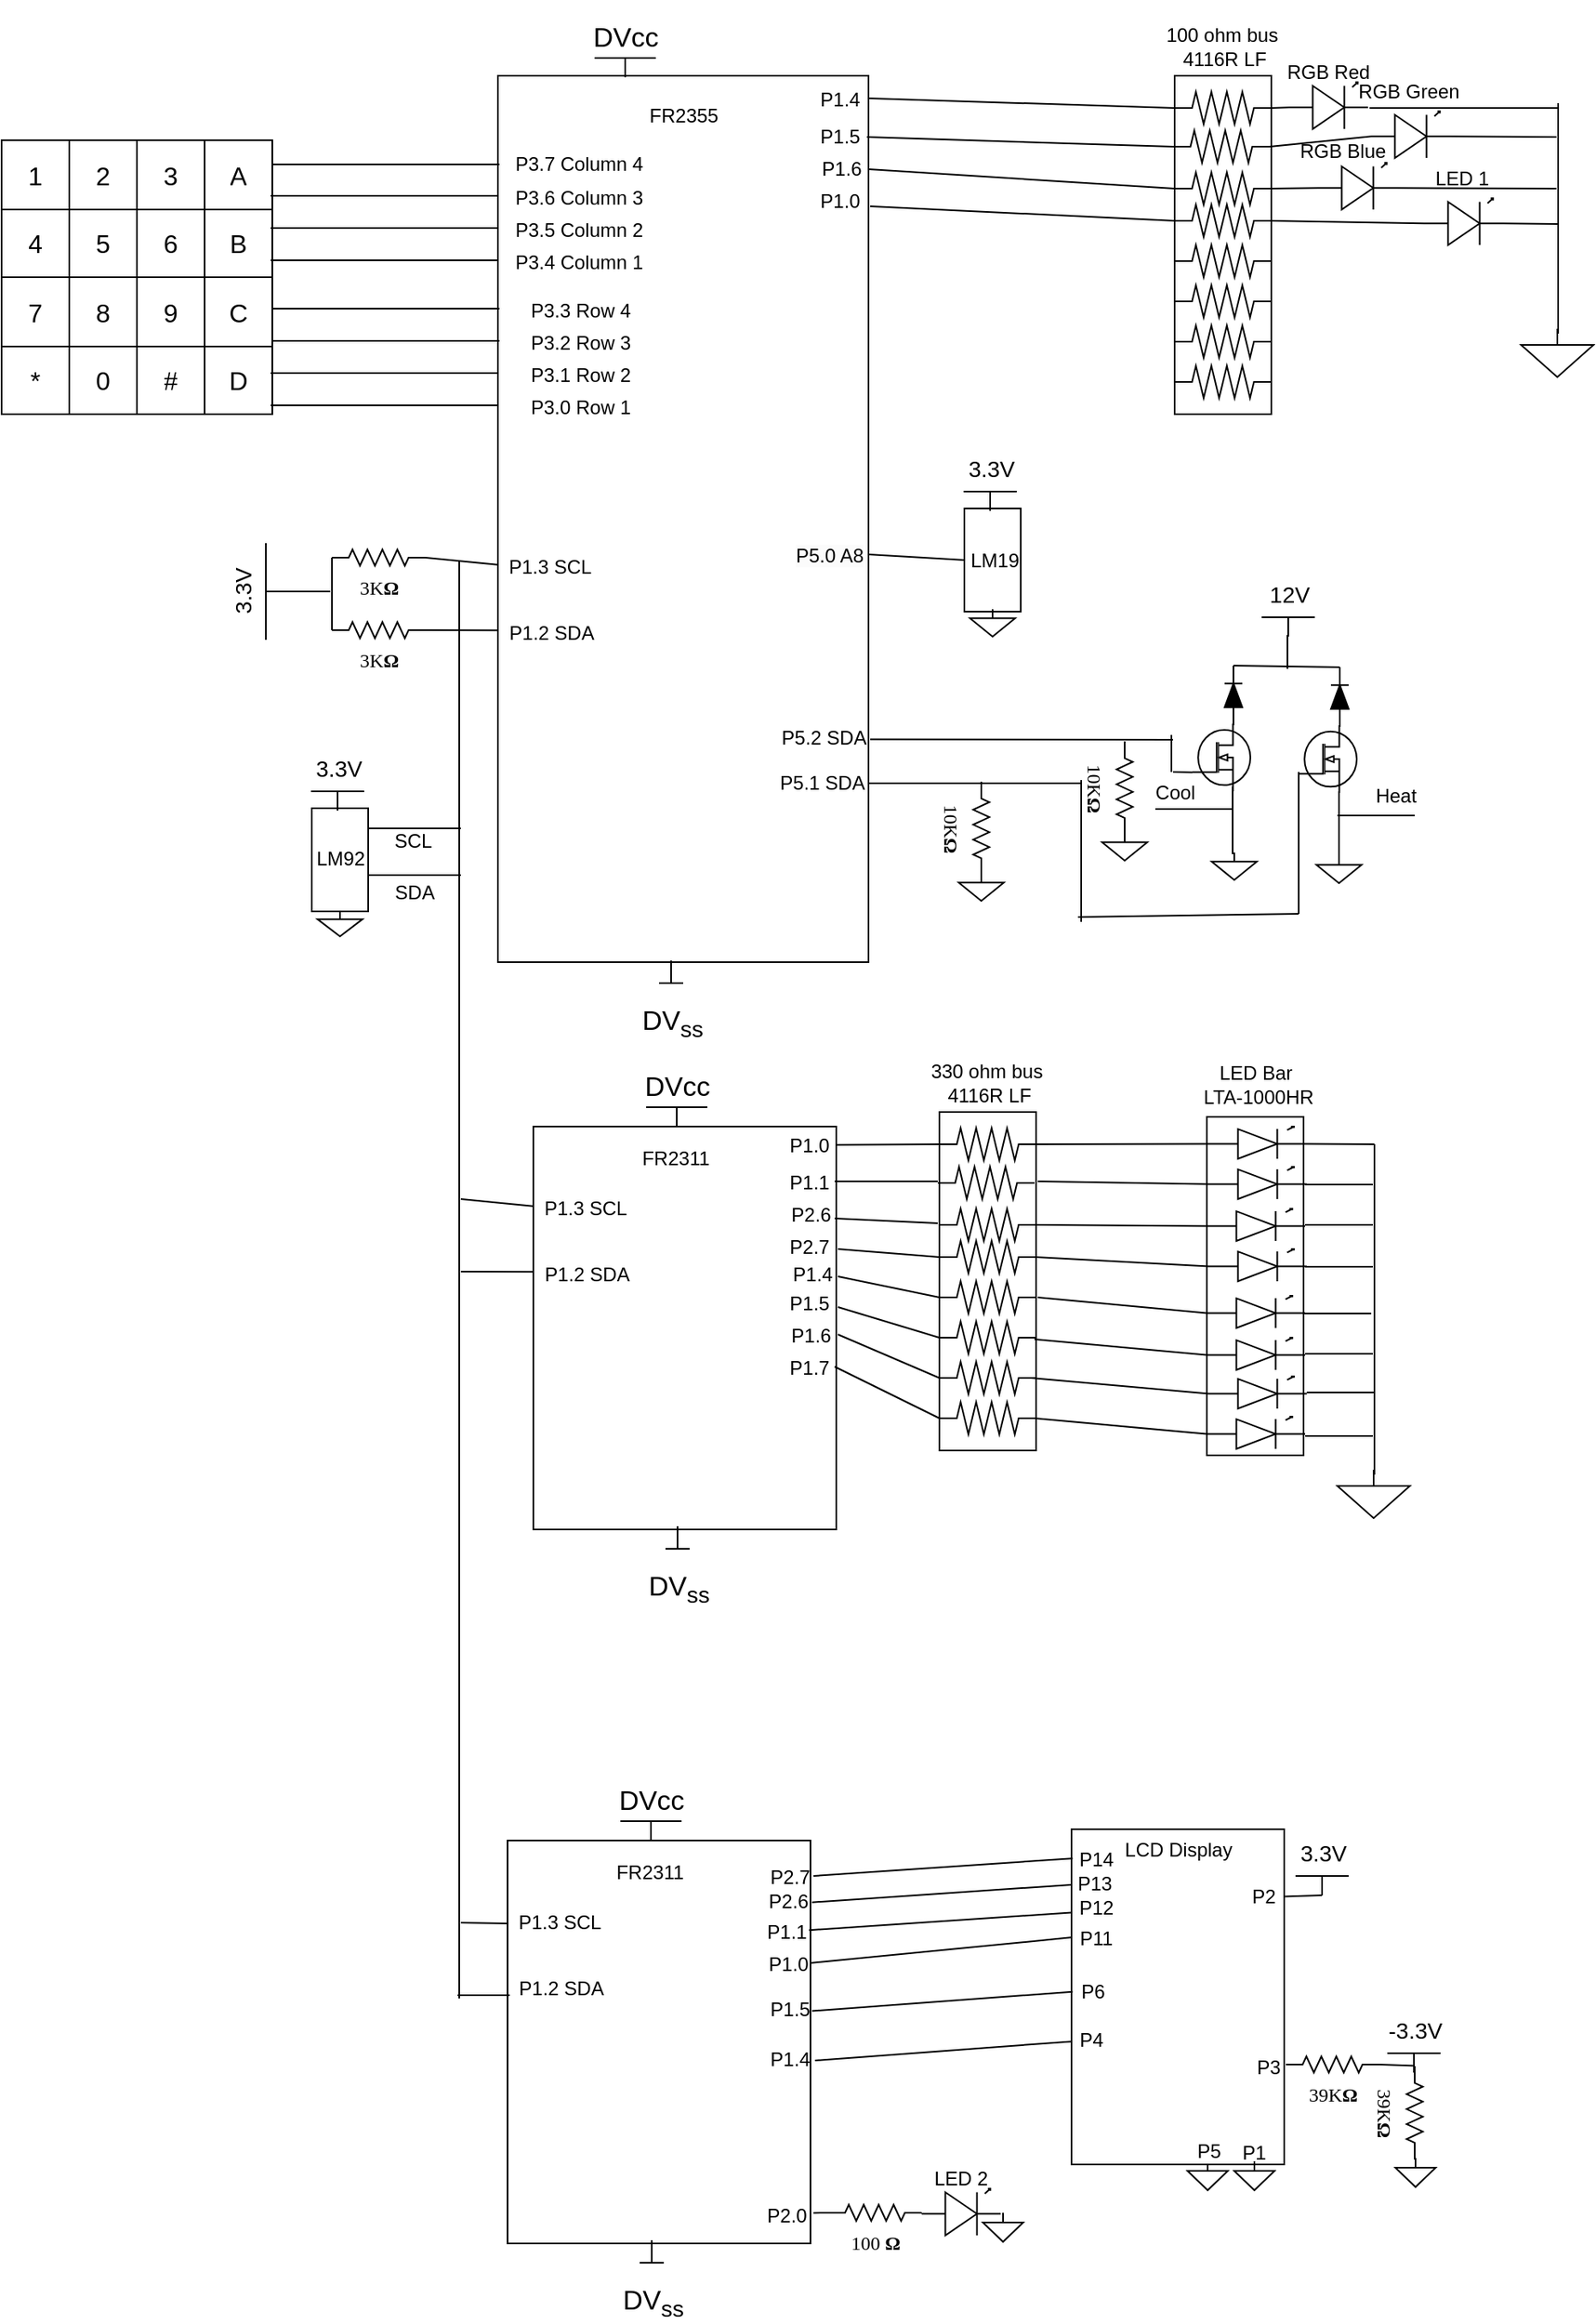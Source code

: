 <mxfile version="26.2.5">
  <diagram name="Page-1" id="7e0a89b8-554c-2b80-1dc8-d5c74ca68de4">
    <mxGraphModel dx="1190" dy="714" grid="1" gridSize="1" guides="0" tooltips="1" connect="1" arrows="1" fold="1" page="1" pageScale="1" pageWidth="1100" pageHeight="850" background="none" math="0" shadow="0">
      <root>
        <mxCell id="0" />
        <mxCell id="1" parent="0" />
        <mxCell id="IWLJOj-bWdNwNhBtovuA-1" value="3K&lt;b&gt;Ω&lt;/b&gt;" style="verticalLabelPosition=bottom;shadow=0;dashed=0;align=center;html=1;verticalAlign=top;strokeWidth=1;shape=mxgraph.electrical.resistors.resistor_2;rounded=1;comic=0;labelBackgroundColor=none;fontFamily=Verdana;fontSize=12" parent="1" vertex="1">
          <mxGeometry x="277" y="394" width="58" height="10" as="geometry" />
        </mxCell>
        <mxCell id="IWLJOj-bWdNwNhBtovuA-3" value="" style="shape=table;startSize=0;container=1;collapsible=0;childLayout=tableLayout;fontSize=16;" parent="1" vertex="1">
          <mxGeometry x="72" y="140" width="168" height="170" as="geometry" />
        </mxCell>
        <mxCell id="IWLJOj-bWdNwNhBtovuA-28" style="shape=tableRow;horizontal=0;startSize=0;swimlaneHead=0;swimlaneBody=0;strokeColor=inherit;top=0;left=0;bottom=0;right=0;collapsible=0;dropTarget=0;fillColor=none;points=[[0,0.5],[1,0.5]];portConstraint=eastwest;fontSize=16;" parent="IWLJOj-bWdNwNhBtovuA-3" vertex="1">
          <mxGeometry width="168" height="43" as="geometry" />
        </mxCell>
        <mxCell id="IWLJOj-bWdNwNhBtovuA-29" value="1" style="shape=partialRectangle;html=1;whiteSpace=wrap;connectable=0;strokeColor=inherit;overflow=hidden;fillColor=none;top=0;left=0;bottom=0;right=0;pointerEvents=1;fontSize=16;" parent="IWLJOj-bWdNwNhBtovuA-28" vertex="1">
          <mxGeometry width="42" height="43" as="geometry">
            <mxRectangle width="42" height="43" as="alternateBounds" />
          </mxGeometry>
        </mxCell>
        <mxCell id="IWLJOj-bWdNwNhBtovuA-30" value="2" style="shape=partialRectangle;html=1;whiteSpace=wrap;connectable=0;strokeColor=inherit;overflow=hidden;fillColor=none;top=0;left=0;bottom=0;right=0;pointerEvents=1;fontSize=16;" parent="IWLJOj-bWdNwNhBtovuA-28" vertex="1">
          <mxGeometry x="42" width="42" height="43" as="geometry">
            <mxRectangle width="42" height="43" as="alternateBounds" />
          </mxGeometry>
        </mxCell>
        <mxCell id="IWLJOj-bWdNwNhBtovuA-31" value="3" style="shape=partialRectangle;html=1;whiteSpace=wrap;connectable=0;strokeColor=inherit;overflow=hidden;fillColor=none;top=0;left=0;bottom=0;right=0;pointerEvents=1;fontSize=16;" parent="IWLJOj-bWdNwNhBtovuA-28" vertex="1">
          <mxGeometry x="84" width="42" height="43" as="geometry">
            <mxRectangle width="42" height="43" as="alternateBounds" />
          </mxGeometry>
        </mxCell>
        <mxCell id="IWLJOj-bWdNwNhBtovuA-32" value="A" style="shape=partialRectangle;html=1;whiteSpace=wrap;connectable=0;strokeColor=inherit;overflow=hidden;fillColor=none;top=0;left=0;bottom=0;right=0;pointerEvents=1;fontSize=16;" parent="IWLJOj-bWdNwNhBtovuA-28" vertex="1">
          <mxGeometry x="126" width="42" height="43" as="geometry">
            <mxRectangle width="42" height="43" as="alternateBounds" />
          </mxGeometry>
        </mxCell>
        <mxCell id="IWLJOj-bWdNwNhBtovuA-4" value="" style="shape=tableRow;horizontal=0;startSize=0;swimlaneHead=0;swimlaneBody=0;strokeColor=inherit;top=0;left=0;bottom=0;right=0;collapsible=0;dropTarget=0;fillColor=none;points=[[0,0.5],[1,0.5]];portConstraint=eastwest;fontSize=16;" parent="IWLJOj-bWdNwNhBtovuA-3" vertex="1">
          <mxGeometry y="43" width="168" height="42" as="geometry" />
        </mxCell>
        <mxCell id="IWLJOj-bWdNwNhBtovuA-5" value="4" style="shape=partialRectangle;html=1;whiteSpace=wrap;connectable=0;strokeColor=inherit;overflow=hidden;fillColor=none;top=0;left=0;bottom=0;right=0;pointerEvents=1;fontSize=16;" parent="IWLJOj-bWdNwNhBtovuA-4" vertex="1">
          <mxGeometry width="42" height="42" as="geometry">
            <mxRectangle width="42" height="42" as="alternateBounds" />
          </mxGeometry>
        </mxCell>
        <mxCell id="IWLJOj-bWdNwNhBtovuA-6" value="5" style="shape=partialRectangle;html=1;whiteSpace=wrap;connectable=0;strokeColor=inherit;overflow=hidden;fillColor=none;top=0;left=0;bottom=0;right=0;pointerEvents=1;fontSize=16;" parent="IWLJOj-bWdNwNhBtovuA-4" vertex="1">
          <mxGeometry x="42" width="42" height="42" as="geometry">
            <mxRectangle width="42" height="42" as="alternateBounds" />
          </mxGeometry>
        </mxCell>
        <mxCell id="IWLJOj-bWdNwNhBtovuA-7" value="6" style="shape=partialRectangle;html=1;whiteSpace=wrap;connectable=0;strokeColor=inherit;overflow=hidden;fillColor=none;top=0;left=0;bottom=0;right=0;pointerEvents=1;fontSize=16;" parent="IWLJOj-bWdNwNhBtovuA-4" vertex="1">
          <mxGeometry x="84" width="42" height="42" as="geometry">
            <mxRectangle width="42" height="42" as="alternateBounds" />
          </mxGeometry>
        </mxCell>
        <mxCell id="IWLJOj-bWdNwNhBtovuA-33" value="B" style="shape=partialRectangle;html=1;whiteSpace=wrap;connectable=0;strokeColor=inherit;overflow=hidden;fillColor=none;top=0;left=0;bottom=0;right=0;pointerEvents=1;fontSize=16;" parent="IWLJOj-bWdNwNhBtovuA-4" vertex="1">
          <mxGeometry x="126" width="42" height="42" as="geometry">
            <mxRectangle width="42" height="42" as="alternateBounds" />
          </mxGeometry>
        </mxCell>
        <mxCell id="IWLJOj-bWdNwNhBtovuA-8" value="" style="shape=tableRow;horizontal=0;startSize=0;swimlaneHead=0;swimlaneBody=0;strokeColor=inherit;top=0;left=0;bottom=0;right=0;collapsible=0;dropTarget=0;fillColor=none;points=[[0,0.5],[1,0.5]];portConstraint=eastwest;fontSize=16;" parent="IWLJOj-bWdNwNhBtovuA-3" vertex="1">
          <mxGeometry y="85" width="168" height="43" as="geometry" />
        </mxCell>
        <mxCell id="IWLJOj-bWdNwNhBtovuA-9" value="7" style="shape=partialRectangle;html=1;whiteSpace=wrap;connectable=0;strokeColor=inherit;overflow=hidden;fillColor=none;top=0;left=0;bottom=0;right=0;pointerEvents=1;fontSize=16;" parent="IWLJOj-bWdNwNhBtovuA-8" vertex="1">
          <mxGeometry width="42" height="43" as="geometry">
            <mxRectangle width="42" height="43" as="alternateBounds" />
          </mxGeometry>
        </mxCell>
        <mxCell id="IWLJOj-bWdNwNhBtovuA-10" value="8" style="shape=partialRectangle;html=1;whiteSpace=wrap;connectable=0;strokeColor=inherit;overflow=hidden;fillColor=none;top=0;left=0;bottom=0;right=0;pointerEvents=1;fontSize=16;" parent="IWLJOj-bWdNwNhBtovuA-8" vertex="1">
          <mxGeometry x="42" width="42" height="43" as="geometry">
            <mxRectangle width="42" height="43" as="alternateBounds" />
          </mxGeometry>
        </mxCell>
        <mxCell id="IWLJOj-bWdNwNhBtovuA-11" value="9" style="shape=partialRectangle;html=1;whiteSpace=wrap;connectable=0;strokeColor=inherit;overflow=hidden;fillColor=none;top=0;left=0;bottom=0;right=0;pointerEvents=1;fontSize=16;" parent="IWLJOj-bWdNwNhBtovuA-8" vertex="1">
          <mxGeometry x="84" width="42" height="43" as="geometry">
            <mxRectangle width="42" height="43" as="alternateBounds" />
          </mxGeometry>
        </mxCell>
        <mxCell id="IWLJOj-bWdNwNhBtovuA-34" value="C" style="shape=partialRectangle;html=1;whiteSpace=wrap;connectable=0;strokeColor=inherit;overflow=hidden;fillColor=none;top=0;left=0;bottom=0;right=0;pointerEvents=1;fontSize=16;" parent="IWLJOj-bWdNwNhBtovuA-8" vertex="1">
          <mxGeometry x="126" width="42" height="43" as="geometry">
            <mxRectangle width="42" height="43" as="alternateBounds" />
          </mxGeometry>
        </mxCell>
        <mxCell id="IWLJOj-bWdNwNhBtovuA-12" value="" style="shape=tableRow;horizontal=0;startSize=0;swimlaneHead=0;swimlaneBody=0;strokeColor=inherit;top=0;left=0;bottom=0;right=0;collapsible=0;dropTarget=0;fillColor=none;points=[[0,0.5],[1,0.5]];portConstraint=eastwest;fontSize=16;" parent="IWLJOj-bWdNwNhBtovuA-3" vertex="1">
          <mxGeometry y="128" width="168" height="42" as="geometry" />
        </mxCell>
        <mxCell id="IWLJOj-bWdNwNhBtovuA-13" value="*" style="shape=partialRectangle;html=1;whiteSpace=wrap;connectable=0;strokeColor=inherit;overflow=hidden;fillColor=none;top=0;left=0;bottom=0;right=0;pointerEvents=1;fontSize=16;" parent="IWLJOj-bWdNwNhBtovuA-12" vertex="1">
          <mxGeometry width="42" height="42" as="geometry">
            <mxRectangle width="42" height="42" as="alternateBounds" />
          </mxGeometry>
        </mxCell>
        <mxCell id="IWLJOj-bWdNwNhBtovuA-14" value="0" style="shape=partialRectangle;html=1;whiteSpace=wrap;connectable=0;strokeColor=inherit;overflow=hidden;fillColor=none;top=0;left=0;bottom=0;right=0;pointerEvents=1;fontSize=16;" parent="IWLJOj-bWdNwNhBtovuA-12" vertex="1">
          <mxGeometry x="42" width="42" height="42" as="geometry">
            <mxRectangle width="42" height="42" as="alternateBounds" />
          </mxGeometry>
        </mxCell>
        <mxCell id="IWLJOj-bWdNwNhBtovuA-15" value="#" style="shape=partialRectangle;html=1;whiteSpace=wrap;connectable=0;strokeColor=inherit;overflow=hidden;fillColor=none;top=0;left=0;bottom=0;right=0;pointerEvents=1;fontSize=16;" parent="IWLJOj-bWdNwNhBtovuA-12" vertex="1">
          <mxGeometry x="84" width="42" height="42" as="geometry">
            <mxRectangle width="42" height="42" as="alternateBounds" />
          </mxGeometry>
        </mxCell>
        <mxCell id="IWLJOj-bWdNwNhBtovuA-35" value="D" style="shape=partialRectangle;html=1;whiteSpace=wrap;connectable=0;strokeColor=inherit;overflow=hidden;fillColor=none;top=0;left=0;bottom=0;right=0;pointerEvents=1;fontSize=16;" parent="IWLJOj-bWdNwNhBtovuA-12" vertex="1">
          <mxGeometry x="126" width="42" height="42" as="geometry">
            <mxRectangle width="42" height="42" as="alternateBounds" />
          </mxGeometry>
        </mxCell>
        <mxCell id="IWLJOj-bWdNwNhBtovuA-36" value="" style="rounded=0;whiteSpace=wrap;html=1;" parent="1" vertex="1">
          <mxGeometry x="380" y="100" width="230" height="550" as="geometry" />
        </mxCell>
        <mxCell id="IWLJOj-bWdNwNhBtovuA-37" value="FR2355" style="text;html=1;align=center;verticalAlign=middle;resizable=0;points=[];autosize=1;strokeColor=none;fillColor=none;" parent="1" vertex="1">
          <mxGeometry x="460" y="110" width="70" height="30" as="geometry" />
        </mxCell>
        <mxCell id="IWLJOj-bWdNwNhBtovuA-38" value="P3.6 Column 3" style="text;html=1;align=center;verticalAlign=middle;resizable=0;points=[];autosize=1;strokeColor=none;fillColor=none;" parent="1" vertex="1">
          <mxGeometry x="381" y="162" width="98" height="27" as="geometry" />
        </mxCell>
        <mxCell id="IWLJOj-bWdNwNhBtovuA-39" value="P3.7 Column 4" style="text;html=1;align=center;verticalAlign=middle;resizable=0;points=[];autosize=1;strokeColor=none;fillColor=none;" parent="1" vertex="1">
          <mxGeometry x="380" y="140" width="100" height="30" as="geometry" />
        </mxCell>
        <mxCell id="IWLJOj-bWdNwNhBtovuA-40" value="P3.5 Column 2" style="text;html=1;align=center;verticalAlign=middle;resizable=0;points=[];autosize=1;strokeColor=none;fillColor=none;" parent="1" vertex="1">
          <mxGeometry x="381" y="182" width="98" height="27" as="geometry" />
        </mxCell>
        <mxCell id="IWLJOj-bWdNwNhBtovuA-41" value="P3.4 Column 1" style="text;html=1;align=center;verticalAlign=middle;resizable=0;points=[];autosize=1;strokeColor=none;fillColor=none;" parent="1" vertex="1">
          <mxGeometry x="381" y="202" width="98" height="27" as="geometry" />
        </mxCell>
        <mxCell id="IWLJOj-bWdNwNhBtovuA-42" value="P3.3 Row 4" style="text;html=1;align=center;verticalAlign=middle;resizable=0;points=[];autosize=1;strokeColor=none;fillColor=none;" parent="1" vertex="1">
          <mxGeometry x="390" y="232" width="81" height="27" as="geometry" />
        </mxCell>
        <mxCell id="IWLJOj-bWdNwNhBtovuA-43" value="P3.2 Row 3" style="text;html=1;align=center;verticalAlign=middle;resizable=0;points=[];autosize=1;strokeColor=none;fillColor=none;" parent="1" vertex="1">
          <mxGeometry x="390" y="252" width="81" height="27" as="geometry" />
        </mxCell>
        <mxCell id="IWLJOj-bWdNwNhBtovuA-44" value="P3.1 Row 2" style="text;html=1;align=center;verticalAlign=middle;resizable=0;points=[];autosize=1;strokeColor=none;fillColor=none;" parent="1" vertex="1">
          <mxGeometry x="390" y="272" width="81" height="27" as="geometry" />
        </mxCell>
        <mxCell id="IWLJOj-bWdNwNhBtovuA-45" value="P3.0 Row 1" style="text;html=1;align=center;verticalAlign=middle;resizable=0;points=[];autosize=1;strokeColor=none;fillColor=none;" parent="1" vertex="1">
          <mxGeometry x="390" y="292" width="81" height="27" as="geometry" />
        </mxCell>
        <mxCell id="IWLJOj-bWdNwNhBtovuA-47" value="" style="endArrow=none;html=1;rounded=0;entryX=0.01;entryY=0.5;entryDx=0;entryDy=0;entryPerimeter=0;" parent="1" target="IWLJOj-bWdNwNhBtovuA-39" edge="1">
          <mxGeometry width="50" height="50" relative="1" as="geometry">
            <mxPoint x="240" y="155" as="sourcePoint" />
            <mxPoint x="310" y="150" as="targetPoint" />
          </mxGeometry>
        </mxCell>
        <mxCell id="IWLJOj-bWdNwNhBtovuA-49" value="" style="endArrow=none;html=1;rounded=0;entryX=0.01;entryY=0.5;entryDx=0;entryDy=0;entryPerimeter=0;" parent="1" edge="1">
          <mxGeometry width="50" height="50" relative="1" as="geometry">
            <mxPoint x="239" y="174.5" as="sourcePoint" />
            <mxPoint x="380" y="174.5" as="targetPoint" />
          </mxGeometry>
        </mxCell>
        <mxCell id="IWLJOj-bWdNwNhBtovuA-50" value="" style="endArrow=none;html=1;rounded=0;entryX=0.01;entryY=0.5;entryDx=0;entryDy=0;entryPerimeter=0;" parent="1" edge="1">
          <mxGeometry width="50" height="50" relative="1" as="geometry">
            <mxPoint x="239" y="194.5" as="sourcePoint" />
            <mxPoint x="380" y="194.5" as="targetPoint" />
          </mxGeometry>
        </mxCell>
        <mxCell id="IWLJOj-bWdNwNhBtovuA-51" value="" style="endArrow=none;html=1;rounded=0;entryX=0.01;entryY=0.5;entryDx=0;entryDy=0;entryPerimeter=0;" parent="1" edge="1">
          <mxGeometry width="50" height="50" relative="1" as="geometry">
            <mxPoint x="239" y="214.5" as="sourcePoint" />
            <mxPoint x="380" y="214.5" as="targetPoint" />
          </mxGeometry>
        </mxCell>
        <mxCell id="IWLJOj-bWdNwNhBtovuA-52" value="" style="endArrow=none;html=1;rounded=0;entryX=0.01;entryY=0.5;entryDx=0;entryDy=0;entryPerimeter=0;" parent="1" edge="1">
          <mxGeometry width="50" height="50" relative="1" as="geometry">
            <mxPoint x="240" y="244.5" as="sourcePoint" />
            <mxPoint x="381" y="244.5" as="targetPoint" />
          </mxGeometry>
        </mxCell>
        <mxCell id="IWLJOj-bWdNwNhBtovuA-53" value="" style="endArrow=none;html=1;rounded=0;entryX=0.01;entryY=0.5;entryDx=0;entryDy=0;entryPerimeter=0;" parent="1" edge="1">
          <mxGeometry width="50" height="50" relative="1" as="geometry">
            <mxPoint x="240" y="264.5" as="sourcePoint" />
            <mxPoint x="381" y="264.5" as="targetPoint" />
          </mxGeometry>
        </mxCell>
        <mxCell id="IWLJOj-bWdNwNhBtovuA-54" value="" style="endArrow=none;html=1;rounded=0;entryX=0.01;entryY=0.5;entryDx=0;entryDy=0;entryPerimeter=0;" parent="1" edge="1">
          <mxGeometry width="50" height="50" relative="1" as="geometry">
            <mxPoint x="239" y="284.5" as="sourcePoint" />
            <mxPoint x="380" y="284.5" as="targetPoint" />
          </mxGeometry>
        </mxCell>
        <mxCell id="IWLJOj-bWdNwNhBtovuA-55" value="" style="endArrow=none;html=1;rounded=0;entryX=0.01;entryY=0.5;entryDx=0;entryDy=0;entryPerimeter=0;" parent="1" edge="1">
          <mxGeometry width="50" height="50" relative="1" as="geometry">
            <mxPoint x="239" y="304.5" as="sourcePoint" />
            <mxPoint x="380" y="304.5" as="targetPoint" />
          </mxGeometry>
        </mxCell>
        <mxCell id="IWLJOj-bWdNwNhBtovuA-57" value="" style="rounded=0;whiteSpace=wrap;html=1;" parent="1" vertex="1">
          <mxGeometry x="800" y="100" width="60" height="210" as="geometry" />
        </mxCell>
        <mxCell id="IWLJOj-bWdNwNhBtovuA-56" value="" style="pointerEvents=1;verticalLabelPosition=bottom;shadow=0;dashed=0;align=center;html=1;verticalAlign=top;shape=mxgraph.electrical.resistors.resistor_2;" parent="1" vertex="1">
          <mxGeometry x="800" y="110" width="60" height="20" as="geometry" />
        </mxCell>
        <mxCell id="IWLJOj-bWdNwNhBtovuA-58" value="" style="pointerEvents=1;verticalLabelPosition=bottom;shadow=0;dashed=0;align=center;html=1;verticalAlign=top;shape=mxgraph.electrical.resistors.resistor_2;" parent="1" vertex="1">
          <mxGeometry x="800" y="160" width="60" height="20" as="geometry" />
        </mxCell>
        <mxCell id="IWLJOj-bWdNwNhBtovuA-59" value="" style="pointerEvents=1;verticalLabelPosition=bottom;shadow=0;dashed=0;align=center;html=1;verticalAlign=top;shape=mxgraph.electrical.resistors.resistor_2;" parent="1" vertex="1">
          <mxGeometry x="799" y="134" width="60" height="20" as="geometry" />
        </mxCell>
        <mxCell id="IWLJOj-bWdNwNhBtovuA-60" value="" style="pointerEvents=1;verticalLabelPosition=bottom;shadow=0;dashed=0;align=center;html=1;verticalAlign=top;shape=mxgraph.electrical.resistors.resistor_2;" parent="1" vertex="1">
          <mxGeometry x="800" y="180" width="60" height="20" as="geometry" />
        </mxCell>
        <mxCell id="IWLJOj-bWdNwNhBtovuA-61" value="" style="pointerEvents=1;verticalLabelPosition=bottom;shadow=0;dashed=0;align=center;html=1;verticalAlign=top;shape=mxgraph.electrical.resistors.resistor_2;" parent="1" vertex="1">
          <mxGeometry x="800" y="205" width="60" height="20" as="geometry" />
        </mxCell>
        <mxCell id="IWLJOj-bWdNwNhBtovuA-62" value="" style="pointerEvents=1;verticalLabelPosition=bottom;shadow=0;dashed=0;align=center;html=1;verticalAlign=top;shape=mxgraph.electrical.resistors.resistor_2;" parent="1" vertex="1">
          <mxGeometry x="800" y="230" width="60" height="20" as="geometry" />
        </mxCell>
        <mxCell id="IWLJOj-bWdNwNhBtovuA-63" value="" style="pointerEvents=1;verticalLabelPosition=bottom;shadow=0;dashed=0;align=center;html=1;verticalAlign=top;shape=mxgraph.electrical.resistors.resistor_2;" parent="1" vertex="1">
          <mxGeometry x="800" y="255" width="60" height="20" as="geometry" />
        </mxCell>
        <mxCell id="IWLJOj-bWdNwNhBtovuA-64" value="" style="pointerEvents=1;verticalLabelPosition=bottom;shadow=0;dashed=0;align=center;html=1;verticalAlign=top;shape=mxgraph.electrical.resistors.resistor_2;" parent="1" vertex="1">
          <mxGeometry x="800" y="280" width="60" height="20" as="geometry" />
        </mxCell>
        <mxCell id="IWLJOj-bWdNwNhBtovuA-65" value="P1.4" style="text;html=1;align=center;verticalAlign=middle;resizable=0;points=[];autosize=1;strokeColor=none;fillColor=none;" parent="1" vertex="1">
          <mxGeometry x="570" y="101" width="44" height="27" as="geometry" />
        </mxCell>
        <mxCell id="IWLJOj-bWdNwNhBtovuA-66" value="P1.5" style="text;html=1;align=center;verticalAlign=middle;resizable=0;points=[];autosize=1;strokeColor=none;fillColor=none;" parent="1" vertex="1">
          <mxGeometry x="570" y="124" width="44" height="27" as="geometry" />
        </mxCell>
        <mxCell id="IWLJOj-bWdNwNhBtovuA-68" value="P1.6" style="text;html=1;align=center;verticalAlign=middle;resizable=0;points=[];autosize=1;strokeColor=none;fillColor=none;" parent="1" vertex="1">
          <mxGeometry x="571" y="144" width="44" height="27" as="geometry" />
        </mxCell>
        <mxCell id="IWLJOj-bWdNwNhBtovuA-69" value="" style="endArrow=none;html=1;rounded=0;entryX=0;entryY=0.5;entryDx=0;entryDy=0;entryPerimeter=0;" parent="1" target="IWLJOj-bWdNwNhBtovuA-56" edge="1">
          <mxGeometry width="50" height="50" relative="1" as="geometry">
            <mxPoint x="610" y="114" as="sourcePoint" />
            <mxPoint x="753" y="110" as="targetPoint" />
          </mxGeometry>
        </mxCell>
        <mxCell id="IWLJOj-bWdNwNhBtovuA-70" value="" style="endArrow=none;html=1;rounded=0;entryX=0;entryY=0.5;entryDx=0;entryDy=0;entryPerimeter=0;exitX=0.864;exitY=-0.222;exitDx=0;exitDy=0;exitPerimeter=0;" parent="1" source="IWLJOj-bWdNwNhBtovuA-68" target="IWLJOj-bWdNwNhBtovuA-59" edge="1">
          <mxGeometry width="50" height="50" relative="1" as="geometry">
            <mxPoint x="702" y="182" as="sourcePoint" />
            <mxPoint x="752" y="132" as="targetPoint" />
          </mxGeometry>
        </mxCell>
        <mxCell id="IWLJOj-bWdNwNhBtovuA-71" value="" style="endArrow=none;html=1;rounded=0;entryX=0;entryY=0.5;entryDx=0;entryDy=0;entryPerimeter=0;exitX=0.886;exitY=0.519;exitDx=0;exitDy=0;exitPerimeter=0;" parent="1" source="IWLJOj-bWdNwNhBtovuA-68" target="IWLJOj-bWdNwNhBtovuA-58" edge="1">
          <mxGeometry width="50" height="50" relative="1" as="geometry">
            <mxPoint x="670" y="331" as="sourcePoint" />
            <mxPoint x="720" y="281" as="targetPoint" />
          </mxGeometry>
        </mxCell>
        <mxCell id="IWLJOj-bWdNwNhBtovuA-72" value="P1.0" style="text;html=1;align=center;verticalAlign=middle;resizable=0;points=[];autosize=1;strokeColor=none;fillColor=none;" parent="1" vertex="1">
          <mxGeometry x="570" y="164" width="44" height="27" as="geometry" />
        </mxCell>
        <mxCell id="IWLJOj-bWdNwNhBtovuA-73" value="" style="endArrow=none;html=1;rounded=0;entryX=0;entryY=0.5;entryDx=0;entryDy=0;entryPerimeter=0;exitX=0.932;exitY=0.63;exitDx=0;exitDy=0;exitPerimeter=0;" parent="1" source="IWLJOj-bWdNwNhBtovuA-72" target="IWLJOj-bWdNwNhBtovuA-60" edge="1">
          <mxGeometry width="50" height="50" relative="1" as="geometry">
            <mxPoint x="668" y="244" as="sourcePoint" />
            <mxPoint x="718" y="194" as="targetPoint" />
          </mxGeometry>
        </mxCell>
        <mxCell id="IWLJOj-bWdNwNhBtovuA-74" value="" style="verticalLabelPosition=bottom;shadow=0;dashed=0;align=center;html=1;verticalAlign=top;shape=mxgraph.electrical.opto_electronics.led_1;pointerEvents=1;" parent="1" vertex="1">
          <mxGeometry x="871" y="104" width="49" height="29" as="geometry" />
        </mxCell>
        <mxCell id="IWLJOj-bWdNwNhBtovuA-76" value="RGB Red" style="text;html=1;align=center;verticalAlign=middle;resizable=0;points=[];autosize=1;strokeColor=none;fillColor=none;" parent="1" vertex="1">
          <mxGeometry x="860" y="84" width="70" height="27" as="geometry" />
        </mxCell>
        <mxCell id="IWLJOj-bWdNwNhBtovuA-77" value="" style="endArrow=none;html=1;rounded=0;exitX=1;exitY=0.5;exitDx=0;exitDy=0;exitPerimeter=0;entryX=0;entryY=0.54;entryDx=0;entryDy=0;entryPerimeter=0;" parent="1" source="IWLJOj-bWdNwNhBtovuA-56" target="IWLJOj-bWdNwNhBtovuA-74" edge="1">
          <mxGeometry width="50" height="50" relative="1" as="geometry">
            <mxPoint x="890" y="218" as="sourcePoint" />
            <mxPoint x="940" y="168" as="targetPoint" />
          </mxGeometry>
        </mxCell>
        <mxCell id="IWLJOj-bWdNwNhBtovuA-91" value="" style="verticalLabelPosition=bottom;shadow=0;dashed=0;align=center;html=1;verticalAlign=top;shape=mxgraph.electrical.opto_electronics.led_1;pointerEvents=1;" parent="1" vertex="1">
          <mxGeometry x="922" y="122" width="49" height="29" as="geometry" />
        </mxCell>
        <mxCell id="IWLJOj-bWdNwNhBtovuA-92" value="RGB Green" style="text;html=1;align=center;verticalAlign=middle;resizable=0;points=[];autosize=1;strokeColor=none;fillColor=none;" parent="1" vertex="1">
          <mxGeometry x="904" y="96" width="82" height="27" as="geometry" />
        </mxCell>
        <mxCell id="IWLJOj-bWdNwNhBtovuA-93" value="" style="endArrow=none;html=1;rounded=0;exitX=1;exitY=0.5;exitDx=0;exitDy=0;exitPerimeter=0;entryX=0;entryY=0.54;entryDx=0;entryDy=0;entryPerimeter=0;" parent="1" source="IWLJOj-bWdNwNhBtovuA-59" target="IWLJOj-bWdNwNhBtovuA-91" edge="1">
          <mxGeometry width="50" height="50" relative="1" as="geometry">
            <mxPoint x="891" y="143" as="sourcePoint" />
            <mxPoint x="971" y="191" as="targetPoint" />
          </mxGeometry>
        </mxCell>
        <mxCell id="IWLJOj-bWdNwNhBtovuA-94" value="" style="verticalLabelPosition=bottom;shadow=0;dashed=0;align=center;html=1;verticalAlign=top;shape=mxgraph.electrical.opto_electronics.led_1;pointerEvents=1;" parent="1" vertex="1">
          <mxGeometry x="889" y="154" width="49" height="29" as="geometry" />
        </mxCell>
        <mxCell id="IWLJOj-bWdNwNhBtovuA-95" value="RGB Blue" style="text;html=1;align=center;verticalAlign=middle;resizable=0;points=[];autosize=1;strokeColor=none;fillColor=none;" parent="1" vertex="1">
          <mxGeometry x="868" y="133" width="72" height="27" as="geometry" />
        </mxCell>
        <mxCell id="IWLJOj-bWdNwNhBtovuA-96" value="" style="endArrow=none;html=1;rounded=0;entryX=0;entryY=0.54;entryDx=0;entryDy=0;entryPerimeter=0;exitX=1;exitY=0.5;exitDx=0;exitDy=0;exitPerimeter=0;" parent="1" source="IWLJOj-bWdNwNhBtovuA-58" target="IWLJOj-bWdNwNhBtovuA-94" edge="1">
          <mxGeometry width="50" height="50" relative="1" as="geometry">
            <mxPoint x="892" y="225" as="sourcePoint" />
            <mxPoint x="938" y="223" as="targetPoint" />
          </mxGeometry>
        </mxCell>
        <mxCell id="IWLJOj-bWdNwNhBtovuA-98" value="" style="verticalLabelPosition=bottom;shadow=0;dashed=0;align=center;html=1;verticalAlign=top;shape=mxgraph.electrical.opto_electronics.led_1;pointerEvents=1;" parent="1" vertex="1">
          <mxGeometry x="955" y="176" width="49" height="29" as="geometry" />
        </mxCell>
        <mxCell id="IWLJOj-bWdNwNhBtovuA-99" value="LED 1" style="text;html=1;align=center;verticalAlign=middle;resizable=0;points=[];autosize=1;strokeColor=none;fillColor=none;" parent="1" vertex="1">
          <mxGeometry x="952" y="150" width="52" height="27" as="geometry" />
        </mxCell>
        <mxCell id="IWLJOj-bWdNwNhBtovuA-100" value="" style="endArrow=none;html=1;rounded=0;exitX=1;exitY=0.5;exitDx=0;exitDy=0;exitPerimeter=0;entryX=0;entryY=0.54;entryDx=0;entryDy=0;entryPerimeter=0;" parent="1" source="IWLJOj-bWdNwNhBtovuA-60" target="IWLJOj-bWdNwNhBtovuA-98" edge="1">
          <mxGeometry width="50" height="50" relative="1" as="geometry">
            <mxPoint x="924" y="197" as="sourcePoint" />
            <mxPoint x="1004" y="245" as="targetPoint" />
          </mxGeometry>
        </mxCell>
        <mxCell id="IWLJOj-bWdNwNhBtovuA-101" value="100 ohm bus&lt;div&gt;&amp;nbsp;4116R LF&lt;/div&gt;" style="text;html=1;align=center;verticalAlign=middle;resizable=0;points=[];autosize=1;strokeColor=none;fillColor=none;" parent="1" vertex="1">
          <mxGeometry x="785" y="61" width="88" height="42" as="geometry" />
        </mxCell>
        <mxCell id="IWLJOj-bWdNwNhBtovuA-102" value="" style="endArrow=none;html=1;rounded=0;" parent="1" edge="1">
          <mxGeometry width="50" height="50" relative="1" as="geometry">
            <mxPoint x="1038" y="117" as="sourcePoint" />
            <mxPoint x="1038" y="260" as="targetPoint" />
          </mxGeometry>
        </mxCell>
        <mxCell id="IWLJOj-bWdNwNhBtovuA-103" value="" style="endArrow=none;html=1;rounded=0;exitX=0.207;exitY=0.889;exitDx=0;exitDy=0;exitPerimeter=0;" parent="1" source="IWLJOj-bWdNwNhBtovuA-92" edge="1">
          <mxGeometry width="50" height="50" relative="1" as="geometry">
            <mxPoint x="909" y="73" as="sourcePoint" />
            <mxPoint x="1038" y="120" as="targetPoint" />
          </mxGeometry>
        </mxCell>
        <mxCell id="IWLJOj-bWdNwNhBtovuA-104" value="" style="endArrow=none;html=1;rounded=0;exitX=1;exitY=0.54;exitDx=0;exitDy=0;exitPerimeter=0;" parent="1" source="IWLJOj-bWdNwNhBtovuA-91" edge="1">
          <mxGeometry width="50" height="50" relative="1" as="geometry">
            <mxPoint x="956" y="403" as="sourcePoint" />
            <mxPoint x="1037" y="138" as="targetPoint" />
          </mxGeometry>
        </mxCell>
        <mxCell id="IWLJOj-bWdNwNhBtovuA-105" value="" style="endArrow=none;html=1;rounded=0;exitX=1;exitY=0.54;exitDx=0;exitDy=0;exitPerimeter=0;" parent="1" source="IWLJOj-bWdNwNhBtovuA-94" edge="1">
          <mxGeometry width="50" height="50" relative="1" as="geometry">
            <mxPoint x="1055" y="145" as="sourcePoint" />
            <mxPoint x="1037" y="170" as="targetPoint" />
          </mxGeometry>
        </mxCell>
        <mxCell id="IWLJOj-bWdNwNhBtovuA-106" value="" style="endArrow=none;html=1;rounded=0;exitX=1;exitY=0.54;exitDx=0;exitDy=0;exitPerimeter=0;" parent="1" source="IWLJOj-bWdNwNhBtovuA-98" edge="1">
          <mxGeometry width="50" height="50" relative="1" as="geometry">
            <mxPoint x="908" y="329" as="sourcePoint" />
            <mxPoint x="1038" y="192" as="targetPoint" />
          </mxGeometry>
        </mxCell>
        <mxCell id="IWLJOj-bWdNwNhBtovuA-107" value="" style="pointerEvents=1;verticalLabelPosition=bottom;shadow=0;dashed=0;align=center;html=1;verticalAlign=top;shape=mxgraph.electrical.signal_sources.signal_ground;" parent="1" vertex="1">
          <mxGeometry x="1015" y="257" width="45" height="30" as="geometry" />
        </mxCell>
        <mxCell id="IWLJOj-bWdNwNhBtovuA-108" value="&lt;sub&gt;&lt;font style=&quot;font-size: 17px;&quot;&gt;DVcc&lt;/font&gt;&lt;/sub&gt;" style="verticalLabelPosition=top;verticalAlign=bottom;shape=mxgraph.electrical.signal_sources.vdd;shadow=0;dashed=0;align=center;strokeWidth=1;fontSize=24;html=1;flipV=1;" parent="1" vertex="1">
          <mxGeometry x="440" y="89" width="38" height="12" as="geometry" />
        </mxCell>
        <mxCell id="IWLJOj-bWdNwNhBtovuA-109" value="&lt;font style=&quot;font-size: 17px;&quot;&gt;DV&lt;sub style=&quot;&quot;&gt;ss&lt;/sub&gt;&lt;/font&gt;" style="pointerEvents=1;verticalLabelPosition=bottom;shadow=0;dashed=0;align=center;html=1;verticalAlign=top;shape=mxgraph.electrical.signal_sources.vss2;fontSize=24;flipV=1;" parent="1" vertex="1">
          <mxGeometry x="480" y="649" width="15" height="14" as="geometry" />
        </mxCell>
        <mxCell id="IWLJOj-bWdNwNhBtovuA-112" value="&lt;span style=&quot;font-size: 14px;&quot;&gt;3.3V&lt;/span&gt;" style="verticalLabelPosition=top;verticalAlign=bottom;shape=mxgraph.electrical.signal_sources.vdd;shadow=0;dashed=0;align=center;strokeWidth=1;fontSize=24;html=1;flipV=1;rotation=-90;" parent="1" vertex="1">
          <mxGeometry x="226" y="400" width="60" height="40" as="geometry" />
        </mxCell>
        <mxCell id="IWLJOj-bWdNwNhBtovuA-119" value="3K&lt;b&gt;Ω&lt;/b&gt;" style="verticalLabelPosition=bottom;shadow=0;dashed=0;align=center;html=1;verticalAlign=top;strokeWidth=1;shape=mxgraph.electrical.resistors.resistor_2;rounded=1;comic=0;labelBackgroundColor=none;fontFamily=Verdana;fontSize=12" parent="1" vertex="1">
          <mxGeometry x="277" y="439" width="58" height="10" as="geometry" />
        </mxCell>
        <mxCell id="IWLJOj-bWdNwNhBtovuA-120" value="" style="endArrow=none;html=1;rounded=0;entryX=0;entryY=0.5;entryDx=0;entryDy=0;entryPerimeter=0;exitX=0;exitY=0.5;exitDx=0;exitDy=0;exitPerimeter=0;" parent="1" source="IWLJOj-bWdNwNhBtovuA-119" target="IWLJOj-bWdNwNhBtovuA-1" edge="1">
          <mxGeometry width="50" height="50" relative="1" as="geometry">
            <mxPoint x="277" y="440" as="sourcePoint" />
            <mxPoint x="295" y="465" as="targetPoint" />
          </mxGeometry>
        </mxCell>
        <mxCell id="IWLJOj-bWdNwNhBtovuA-121" value="P1.3 SCL" style="text;html=1;align=center;verticalAlign=middle;resizable=0;points=[];autosize=1;strokeColor=none;fillColor=none;" parent="1" vertex="1">
          <mxGeometry x="377" y="391" width="70" height="27" as="geometry" />
        </mxCell>
        <mxCell id="IWLJOj-bWdNwNhBtovuA-122" value="P1.2 SDA" style="text;html=1;align=center;verticalAlign=middle;resizable=0;points=[];autosize=1;strokeColor=none;fillColor=none;" parent="1" vertex="1">
          <mxGeometry x="377" y="432" width="72" height="27" as="geometry" />
        </mxCell>
        <mxCell id="IWLJOj-bWdNwNhBtovuA-123" value="&lt;span style=&quot;color: rgb(0, 0, 0); font-family: Helvetica; font-size: 12px; font-style: normal; font-variant-ligatures: normal; font-variant-caps: normal; font-weight: 400; letter-spacing: normal; orphans: 2; text-align: center; text-indent: 0px; text-transform: none; widows: 2; word-spacing: 0px; -webkit-text-stroke-width: 0px; white-space: nowrap; background-color: rgb(251, 251, 251); text-decoration-thickness: initial; text-decoration-style: initial; text-decoration-color: initial; float: none; display: inline !important;&quot;&gt;P5.0 A8&lt;/span&gt;" style="text;whiteSpace=wrap;html=1;" parent="1" vertex="1">
          <mxGeometry x="563" y="384" width="82" height="28" as="geometry" />
        </mxCell>
        <mxCell id="IWLJOj-bWdNwNhBtovuA-126" value="" style="endArrow=none;html=1;rounded=0;exitX=0.573;exitY=0.464;exitDx=0;exitDy=0;exitPerimeter=0;entryX=0.5;entryY=1;entryDx=0;entryDy=0;" parent="1" source="IWLJOj-bWdNwNhBtovuA-123" edge="1">
          <mxGeometry width="50" height="50" relative="1" as="geometry">
            <mxPoint x="635" y="500" as="sourcePoint" />
            <mxPoint x="669.5" y="400.5" as="targetPoint" />
          </mxGeometry>
        </mxCell>
        <mxCell id="IWLJOj-bWdNwNhBtovuA-130" value="" style="endArrow=none;html=1;rounded=0;exitX=1;exitY=0.5;exitDx=0;exitDy=0;exitPerimeter=0;entryX=0.036;entryY=0.45;entryDx=0;entryDy=0;entryPerimeter=0;" parent="1" source="IWLJOj-bWdNwNhBtovuA-119" target="IWLJOj-bWdNwNhBtovuA-122" edge="1">
          <mxGeometry width="50" height="50" relative="1" as="geometry">
            <mxPoint x="262" y="534" as="sourcePoint" />
            <mxPoint x="366" y="456" as="targetPoint" />
          </mxGeometry>
        </mxCell>
        <mxCell id="IWLJOj-bWdNwNhBtovuA-131" value="" style="endArrow=none;html=1;rounded=0;exitX=1;exitY=0.5;exitDx=0;exitDy=0;exitPerimeter=0;entryX=0.037;entryY=0.459;entryDx=0;entryDy=0;entryPerimeter=0;" parent="1" source="IWLJOj-bWdNwNhBtovuA-1" target="IWLJOj-bWdNwNhBtovuA-121" edge="1">
          <mxGeometry width="50" height="50" relative="1" as="geometry">
            <mxPoint x="345" y="423" as="sourcePoint" />
            <mxPoint x="395" y="373" as="targetPoint" />
          </mxGeometry>
        </mxCell>
        <mxCell id="IWLJOj-bWdNwNhBtovuA-132" value="" style="endArrow=none;html=1;rounded=0;" parent="1" edge="1">
          <mxGeometry width="50" height="50" relative="1" as="geometry">
            <mxPoint x="356" y="1293" as="sourcePoint" />
            <mxPoint x="356" y="401" as="targetPoint" />
          </mxGeometry>
        </mxCell>
        <mxCell id="IWLJOj-bWdNwNhBtovuA-133" value="" style="rounded=0;whiteSpace=wrap;html=1;" parent="1" vertex="1">
          <mxGeometry x="402" y="752" width="188" height="250" as="geometry" />
        </mxCell>
        <mxCell id="IWLJOj-bWdNwNhBtovuA-134" value="FR2311" style="text;html=1;align=center;verticalAlign=middle;resizable=0;points=[];autosize=1;strokeColor=none;fillColor=none;" parent="1" vertex="1">
          <mxGeometry x="459" y="758" width="61" height="27" as="geometry" />
        </mxCell>
        <mxCell id="IWLJOj-bWdNwNhBtovuA-143" value="P1.0" style="text;html=1;align=center;verticalAlign=middle;resizable=0;points=[];autosize=1;strokeColor=none;fillColor=none;" parent="1" vertex="1">
          <mxGeometry x="551" y="750" width="44" height="27" as="geometry" />
        </mxCell>
        <mxCell id="IWLJOj-bWdNwNhBtovuA-144" value="P1.1" style="text;html=1;align=center;verticalAlign=middle;resizable=0;points=[];autosize=1;strokeColor=none;fillColor=none;" parent="1" vertex="1">
          <mxGeometry x="551" y="773" width="44" height="27" as="geometry" />
        </mxCell>
        <mxCell id="IWLJOj-bWdNwNhBtovuA-145" value="P2.6" style="text;html=1;align=center;verticalAlign=middle;resizable=0;points=[];autosize=1;strokeColor=none;fillColor=none;" parent="1" vertex="1">
          <mxGeometry x="552" y="793" width="44" height="27" as="geometry" />
        </mxCell>
        <mxCell id="IWLJOj-bWdNwNhBtovuA-146" value="P2.7" style="text;html=1;align=center;verticalAlign=middle;resizable=0;points=[];autosize=1;strokeColor=none;fillColor=none;" parent="1" vertex="1">
          <mxGeometry x="551" y="813" width="44" height="27" as="geometry" />
        </mxCell>
        <mxCell id="IWLJOj-bWdNwNhBtovuA-147" value="&lt;sub&gt;&lt;font style=&quot;font-size: 17px;&quot;&gt;DVcc&lt;/font&gt;&lt;/sub&gt;" style="verticalLabelPosition=top;verticalAlign=bottom;shape=mxgraph.electrical.signal_sources.vdd;shadow=0;dashed=0;align=center;strokeWidth=1;fontSize=24;html=1;flipV=1;" parent="1" vertex="1">
          <mxGeometry x="472" y="740" width="38" height="12" as="geometry" />
        </mxCell>
        <mxCell id="IWLJOj-bWdNwNhBtovuA-148" value="&lt;font style=&quot;font-size: 17px;&quot;&gt;DV&lt;sub style=&quot;&quot;&gt;ss&lt;/sub&gt;&lt;/font&gt;" style="pointerEvents=1;verticalLabelPosition=bottom;shadow=0;dashed=0;align=center;html=1;verticalAlign=top;shape=mxgraph.electrical.signal_sources.vss2;fontSize=24;flipV=1;" parent="1" vertex="1">
          <mxGeometry x="484" y="1000" width="15" height="14" as="geometry" />
        </mxCell>
        <mxCell id="IWLJOj-bWdNwNhBtovuA-149" value="P1.3 SCL" style="text;html=1;align=center;verticalAlign=middle;resizable=0;points=[];autosize=1;strokeColor=none;fillColor=none;" parent="1" vertex="1">
          <mxGeometry x="399" y="789" width="70" height="27" as="geometry" />
        </mxCell>
        <mxCell id="IWLJOj-bWdNwNhBtovuA-150" value="P1.2 SDA" style="text;html=1;align=center;verticalAlign=middle;resizable=0;points=[];autosize=1;strokeColor=none;fillColor=none;" parent="1" vertex="1">
          <mxGeometry x="399" y="830" width="72" height="27" as="geometry" />
        </mxCell>
        <mxCell id="IWLJOj-bWdNwNhBtovuA-152" value="" style="endArrow=none;html=1;rounded=0;exitX=1;exitY=0.5;exitDx=0;exitDy=0;exitPerimeter=0;entryX=0.036;entryY=0.45;entryDx=0;entryDy=0;entryPerimeter=0;" parent="1" target="IWLJOj-bWdNwNhBtovuA-150" edge="1">
          <mxGeometry width="50" height="50" relative="1" as="geometry">
            <mxPoint x="357" y="842" as="sourcePoint" />
            <mxPoint x="388" y="854" as="targetPoint" />
          </mxGeometry>
        </mxCell>
        <mxCell id="IWLJOj-bWdNwNhBtovuA-153" value="" style="endArrow=none;html=1;rounded=0;exitX=1;exitY=0.5;exitDx=0;exitDy=0;exitPerimeter=0;entryX=0.037;entryY=0.459;entryDx=0;entryDy=0;entryPerimeter=0;" parent="1" target="IWLJOj-bWdNwNhBtovuA-149" edge="1">
          <mxGeometry width="50" height="50" relative="1" as="geometry">
            <mxPoint x="357" y="797" as="sourcePoint" />
            <mxPoint x="417" y="771" as="targetPoint" />
          </mxGeometry>
        </mxCell>
        <mxCell id="IWLJOj-bWdNwNhBtovuA-155" value="P1.4" style="text;html=1;align=center;verticalAlign=middle;resizable=0;points=[];autosize=1;strokeColor=none;fillColor=none;" parent="1" vertex="1">
          <mxGeometry x="553" y="830" width="44" height="27" as="geometry" />
        </mxCell>
        <mxCell id="IWLJOj-bWdNwNhBtovuA-156" value="P1.5" style="text;html=1;align=center;verticalAlign=middle;resizable=0;points=[];autosize=1;strokeColor=none;fillColor=none;" parent="1" vertex="1">
          <mxGeometry x="551" y="848" width="44" height="27" as="geometry" />
        </mxCell>
        <mxCell id="IWLJOj-bWdNwNhBtovuA-157" value="P1.6" style="text;html=1;align=center;verticalAlign=middle;resizable=0;points=[];autosize=1;strokeColor=none;fillColor=none;" parent="1" vertex="1">
          <mxGeometry x="552" y="868" width="44" height="27" as="geometry" />
        </mxCell>
        <mxCell id="IWLJOj-bWdNwNhBtovuA-158" value="P1.7" style="text;html=1;align=center;verticalAlign=middle;resizable=0;points=[];autosize=1;strokeColor=none;fillColor=none;" parent="1" vertex="1">
          <mxGeometry x="551" y="888" width="44" height="27" as="geometry" />
        </mxCell>
        <mxCell id="IWLJOj-bWdNwNhBtovuA-171" value="" style="rounded=0;whiteSpace=wrap;html=1;" parent="1" vertex="1">
          <mxGeometry x="654" y="743" width="60" height="210" as="geometry" />
        </mxCell>
        <mxCell id="IWLJOj-bWdNwNhBtovuA-172" value="" style="pointerEvents=1;verticalLabelPosition=bottom;shadow=0;dashed=0;align=center;html=1;verticalAlign=top;shape=mxgraph.electrical.resistors.resistor_2;" parent="1" vertex="1">
          <mxGeometry x="654" y="753" width="60" height="20" as="geometry" />
        </mxCell>
        <mxCell id="IWLJOj-bWdNwNhBtovuA-173" value="" style="pointerEvents=1;verticalLabelPosition=bottom;shadow=0;dashed=0;align=center;html=1;verticalAlign=top;shape=mxgraph.electrical.resistors.resistor_2;" parent="1" vertex="1">
          <mxGeometry x="654" y="803" width="60" height="20" as="geometry" />
        </mxCell>
        <mxCell id="IWLJOj-bWdNwNhBtovuA-174" value="" style="pointerEvents=1;verticalLabelPosition=bottom;shadow=0;dashed=0;align=center;html=1;verticalAlign=top;shape=mxgraph.electrical.resistors.resistor_2;" parent="1" vertex="1">
          <mxGeometry x="653" y="777" width="60" height="20" as="geometry" />
        </mxCell>
        <mxCell id="IWLJOj-bWdNwNhBtovuA-175" value="" style="pointerEvents=1;verticalLabelPosition=bottom;shadow=0;dashed=0;align=center;html=1;verticalAlign=top;shape=mxgraph.electrical.resistors.resistor_2;" parent="1" vertex="1">
          <mxGeometry x="654" y="823" width="60" height="20" as="geometry" />
        </mxCell>
        <mxCell id="IWLJOj-bWdNwNhBtovuA-176" value="" style="pointerEvents=1;verticalLabelPosition=bottom;shadow=0;dashed=0;align=center;html=1;verticalAlign=top;shape=mxgraph.electrical.resistors.resistor_2;" parent="1" vertex="1">
          <mxGeometry x="654" y="848" width="60" height="20" as="geometry" />
        </mxCell>
        <mxCell id="IWLJOj-bWdNwNhBtovuA-177" value="" style="pointerEvents=1;verticalLabelPosition=bottom;shadow=0;dashed=0;align=center;html=1;verticalAlign=top;shape=mxgraph.electrical.resistors.resistor_2;" parent="1" vertex="1">
          <mxGeometry x="654" y="873" width="60" height="20" as="geometry" />
        </mxCell>
        <mxCell id="IWLJOj-bWdNwNhBtovuA-178" value="" style="pointerEvents=1;verticalLabelPosition=bottom;shadow=0;dashed=0;align=center;html=1;verticalAlign=top;shape=mxgraph.electrical.resistors.resistor_2;" parent="1" vertex="1">
          <mxGeometry x="654" y="898" width="60" height="20" as="geometry" />
        </mxCell>
        <mxCell id="IWLJOj-bWdNwNhBtovuA-179" value="" style="pointerEvents=1;verticalLabelPosition=bottom;shadow=0;dashed=0;align=center;html=1;verticalAlign=top;shape=mxgraph.electrical.resistors.resistor_2;" parent="1" vertex="1">
          <mxGeometry x="654" y="923" width="60" height="20" as="geometry" />
        </mxCell>
        <mxCell id="IWLJOj-bWdNwNhBtovuA-181" value="330 ohm bus&lt;div&gt;&amp;nbsp;4116R LF&lt;/div&gt;" style="text;html=1;align=center;verticalAlign=middle;resizable=0;points=[];autosize=1;strokeColor=none;fillColor=none;" parent="1" vertex="1">
          <mxGeometry x="639" y="704" width="88" height="42" as="geometry" />
        </mxCell>
        <mxCell id="IWLJOj-bWdNwNhBtovuA-186" value="" style="endArrow=none;html=1;rounded=0;exitX=0.878;exitY=0.496;exitDx=0;exitDy=0;exitPerimeter=0;entryX=0;entryY=0.5;entryDx=0;entryDy=0;entryPerimeter=0;" parent="1" source="IWLJOj-bWdNwNhBtovuA-143" target="IWLJOj-bWdNwNhBtovuA-172" edge="1">
          <mxGeometry width="50" height="50" relative="1" as="geometry">
            <mxPoint x="859" y="901" as="sourcePoint" />
            <mxPoint x="909" y="851" as="targetPoint" />
          </mxGeometry>
        </mxCell>
        <mxCell id="IWLJOj-bWdNwNhBtovuA-187" value="" style="endArrow=none;html=1;rounded=0;exitX=0.878;exitY=0.496;exitDx=0;exitDy=0;exitPerimeter=0;entryX=0;entryY=0.5;entryDx=0;entryDy=0;entryPerimeter=0;" parent="1" edge="1">
          <mxGeometry width="50" height="50" relative="1" as="geometry">
            <mxPoint x="589" y="786" as="sourcePoint" />
            <mxPoint x="653" y="786" as="targetPoint" />
          </mxGeometry>
        </mxCell>
        <mxCell id="IWLJOj-bWdNwNhBtovuA-188" value="" style="endArrow=none;html=1;rounded=0;exitX=0.878;exitY=0.496;exitDx=0;exitDy=0;exitPerimeter=0;" parent="1" edge="1">
          <mxGeometry width="50" height="50" relative="1" as="geometry">
            <mxPoint x="589" y="809" as="sourcePoint" />
            <mxPoint x="653" y="812" as="targetPoint" />
          </mxGeometry>
        </mxCell>
        <mxCell id="IWLJOj-bWdNwNhBtovuA-189" value="" style="endArrow=none;html=1;rounded=0;exitX=0.878;exitY=0.496;exitDx=0;exitDy=0;exitPerimeter=0;entryX=0;entryY=0.5;entryDx=0;entryDy=0;entryPerimeter=0;" parent="1" target="IWLJOj-bWdNwNhBtovuA-175" edge="1">
          <mxGeometry width="50" height="50" relative="1" as="geometry">
            <mxPoint x="591" y="828" as="sourcePoint" />
            <mxPoint x="655" y="828" as="targetPoint" />
          </mxGeometry>
        </mxCell>
        <mxCell id="IWLJOj-bWdNwNhBtovuA-190" value="" style="endArrow=none;html=1;rounded=0;exitX=0.878;exitY=0.496;exitDx=0;exitDy=0;exitPerimeter=0;entryX=0;entryY=0.5;entryDx=0;entryDy=0;entryPerimeter=0;" parent="1" target="IWLJOj-bWdNwNhBtovuA-176" edge="1">
          <mxGeometry width="50" height="50" relative="1" as="geometry">
            <mxPoint x="591" y="845" as="sourcePoint" />
            <mxPoint x="655" y="845" as="targetPoint" />
          </mxGeometry>
        </mxCell>
        <mxCell id="IWLJOj-bWdNwNhBtovuA-191" value="" style="endArrow=none;html=1;rounded=0;exitX=0.878;exitY=0.496;exitDx=0;exitDy=0;exitPerimeter=0;entryX=0;entryY=0.5;entryDx=0;entryDy=0;entryPerimeter=0;" parent="1" target="IWLJOj-bWdNwNhBtovuA-177" edge="1">
          <mxGeometry width="50" height="50" relative="1" as="geometry">
            <mxPoint x="591" y="864" as="sourcePoint" />
            <mxPoint x="655" y="864" as="targetPoint" />
          </mxGeometry>
        </mxCell>
        <mxCell id="IWLJOj-bWdNwNhBtovuA-192" value="" style="endArrow=none;html=1;rounded=0;exitX=0.878;exitY=0.496;exitDx=0;exitDy=0;exitPerimeter=0;entryX=0;entryY=0.5;entryDx=0;entryDy=0;entryPerimeter=0;" parent="1" target="IWLJOj-bWdNwNhBtovuA-178" edge="1">
          <mxGeometry width="50" height="50" relative="1" as="geometry">
            <mxPoint x="591" y="881" as="sourcePoint" />
            <mxPoint x="655" y="881" as="targetPoint" />
          </mxGeometry>
        </mxCell>
        <mxCell id="IWLJOj-bWdNwNhBtovuA-193" value="" style="endArrow=none;html=1;rounded=0;exitX=0.878;exitY=0.496;exitDx=0;exitDy=0;exitPerimeter=0;entryX=0;entryY=0.5;entryDx=0;entryDy=0;entryPerimeter=0;" parent="1" target="IWLJOj-bWdNwNhBtovuA-179" edge="1">
          <mxGeometry width="50" height="50" relative="1" as="geometry">
            <mxPoint x="589" y="901" as="sourcePoint" />
            <mxPoint x="653" y="901" as="targetPoint" />
          </mxGeometry>
        </mxCell>
        <mxCell id="IWLJOj-bWdNwNhBtovuA-195" value="" style="rounded=0;whiteSpace=wrap;html=1;" parent="1" vertex="1">
          <mxGeometry x="820" y="746" width="60" height="210" as="geometry" />
        </mxCell>
        <mxCell id="IWLJOj-bWdNwNhBtovuA-194" value="" style="verticalLabelPosition=bottom;shadow=0;dashed=0;align=center;html=1;verticalAlign=top;shape=mxgraph.electrical.opto_electronics.led_1;pointerEvents=1;" parent="1" vertex="1">
          <mxGeometry x="821" y="752" width="61" height="20" as="geometry" />
        </mxCell>
        <mxCell id="IWLJOj-bWdNwNhBtovuA-197" value="" style="verticalLabelPosition=bottom;shadow=0;dashed=0;align=center;html=1;verticalAlign=top;shape=mxgraph.electrical.opto_electronics.led_1;pointerEvents=1;" parent="1" vertex="1">
          <mxGeometry x="821" y="777" width="61" height="20" as="geometry" />
        </mxCell>
        <mxCell id="IWLJOj-bWdNwNhBtovuA-198" value="" style="verticalLabelPosition=bottom;shadow=0;dashed=0;align=center;html=1;verticalAlign=top;shape=mxgraph.electrical.opto_electronics.led_1;pointerEvents=1;" parent="1" vertex="1">
          <mxGeometry x="820" y="803" width="61" height="20" as="geometry" />
        </mxCell>
        <mxCell id="IWLJOj-bWdNwNhBtovuA-199" value="" style="verticalLabelPosition=bottom;shadow=0;dashed=0;align=center;html=1;verticalAlign=top;shape=mxgraph.electrical.opto_electronics.led_1;pointerEvents=1;" parent="1" vertex="1">
          <mxGeometry x="821" y="828" width="61" height="20" as="geometry" />
        </mxCell>
        <mxCell id="IWLJOj-bWdNwNhBtovuA-200" value="" style="verticalLabelPosition=bottom;shadow=0;dashed=0;align=center;html=1;verticalAlign=top;shape=mxgraph.electrical.opto_electronics.led_1;pointerEvents=1;" parent="1" vertex="1">
          <mxGeometry x="820" y="857" width="61" height="20" as="geometry" />
        </mxCell>
        <mxCell id="IWLJOj-bWdNwNhBtovuA-201" value="" style="verticalLabelPosition=bottom;shadow=0;dashed=0;align=center;html=1;verticalAlign=top;shape=mxgraph.electrical.opto_electronics.led_1;pointerEvents=1;" parent="1" vertex="1">
          <mxGeometry x="820" y="883" width="61" height="20" as="geometry" />
        </mxCell>
        <mxCell id="IWLJOj-bWdNwNhBtovuA-202" value="" style="verticalLabelPosition=bottom;shadow=0;dashed=0;align=center;html=1;verticalAlign=top;shape=mxgraph.electrical.opto_electronics.led_1;pointerEvents=1;" parent="1" vertex="1">
          <mxGeometry x="821" y="907" width="61" height="20" as="geometry" />
        </mxCell>
        <mxCell id="IWLJOj-bWdNwNhBtovuA-203" value="" style="verticalLabelPosition=bottom;shadow=0;dashed=0;align=center;html=1;verticalAlign=top;shape=mxgraph.electrical.opto_electronics.led_1;pointerEvents=1;" parent="1" vertex="1">
          <mxGeometry x="820" y="932" width="61" height="20" as="geometry" />
        </mxCell>
        <mxCell id="IWLJOj-bWdNwNhBtovuA-205" value="" style="endArrow=none;html=1;rounded=0;exitX=0.878;exitY=0.496;exitDx=0;exitDy=0;exitPerimeter=0;entryX=0;entryY=0.54;entryDx=0;entryDy=0;entryPerimeter=0;" parent="1" target="IWLJOj-bWdNwNhBtovuA-194" edge="1">
          <mxGeometry width="50" height="50" relative="1" as="geometry">
            <mxPoint x="714" y="763" as="sourcePoint" />
            <mxPoint x="778" y="763" as="targetPoint" />
          </mxGeometry>
        </mxCell>
        <mxCell id="IWLJOj-bWdNwNhBtovuA-206" value="" style="endArrow=none;html=1;rounded=0;exitX=0.878;exitY=0.496;exitDx=0;exitDy=0;exitPerimeter=0;entryX=0;entryY=0.54;entryDx=0;entryDy=0;entryPerimeter=0;" parent="1" target="IWLJOj-bWdNwNhBtovuA-197" edge="1">
          <mxGeometry width="50" height="50" relative="1" as="geometry">
            <mxPoint x="715" y="786" as="sourcePoint" />
            <mxPoint x="799" y="781" as="targetPoint" />
          </mxGeometry>
        </mxCell>
        <mxCell id="IWLJOj-bWdNwNhBtovuA-210" value="" style="endArrow=none;html=1;rounded=0;exitX=0.878;exitY=0.496;exitDx=0;exitDy=0;exitPerimeter=0;entryX=0;entryY=0.54;entryDx=0;entryDy=0;entryPerimeter=0;" parent="1" target="IWLJOj-bWdNwNhBtovuA-198" edge="1">
          <mxGeometry width="50" height="50" relative="1" as="geometry">
            <mxPoint x="714" y="813" as="sourcePoint" />
            <mxPoint x="807" y="804" as="targetPoint" />
          </mxGeometry>
        </mxCell>
        <mxCell id="IWLJOj-bWdNwNhBtovuA-211" value="" style="endArrow=none;html=1;rounded=0;exitX=0.878;exitY=0.496;exitDx=0;exitDy=0;exitPerimeter=0;entryX=0;entryY=0.54;entryDx=0;entryDy=0;entryPerimeter=0;" parent="1" target="IWLJOj-bWdNwNhBtovuA-199" edge="1">
          <mxGeometry width="50" height="50" relative="1" as="geometry">
            <mxPoint x="714" y="833" as="sourcePoint" />
            <mxPoint x="821" y="833" as="targetPoint" />
          </mxGeometry>
        </mxCell>
        <mxCell id="IWLJOj-bWdNwNhBtovuA-212" value="" style="endArrow=none;html=1;rounded=0;exitX=0.878;exitY=0.496;exitDx=0;exitDy=0;exitPerimeter=0;entryX=0;entryY=0.54;entryDx=0;entryDy=0;entryPerimeter=0;" parent="1" target="IWLJOj-bWdNwNhBtovuA-200" edge="1">
          <mxGeometry width="50" height="50" relative="1" as="geometry">
            <mxPoint x="715" y="858" as="sourcePoint" />
            <mxPoint x="822" y="858" as="targetPoint" />
          </mxGeometry>
        </mxCell>
        <mxCell id="IWLJOj-bWdNwNhBtovuA-213" value="" style="endArrow=none;html=1;rounded=0;exitX=0.878;exitY=0.496;exitDx=0;exitDy=0;exitPerimeter=0;entryX=0;entryY=0.54;entryDx=0;entryDy=0;entryPerimeter=0;" parent="1" target="IWLJOj-bWdNwNhBtovuA-201" edge="1">
          <mxGeometry width="50" height="50" relative="1" as="geometry">
            <mxPoint x="713" y="884" as="sourcePoint" />
            <mxPoint x="820" y="884" as="targetPoint" />
          </mxGeometry>
        </mxCell>
        <mxCell id="IWLJOj-bWdNwNhBtovuA-214" value="" style="endArrow=none;html=1;rounded=0;exitX=0.878;exitY=0.496;exitDx=0;exitDy=0;exitPerimeter=0;entryX=0;entryY=0.54;entryDx=0;entryDy=0;entryPerimeter=0;" parent="1" target="IWLJOj-bWdNwNhBtovuA-202" edge="1">
          <mxGeometry width="50" height="50" relative="1" as="geometry">
            <mxPoint x="711" y="908" as="sourcePoint" />
            <mxPoint x="818" y="908" as="targetPoint" />
          </mxGeometry>
        </mxCell>
        <mxCell id="IWLJOj-bWdNwNhBtovuA-215" value="" style="endArrow=none;html=1;rounded=0;exitX=0.878;exitY=0.496;exitDx=0;exitDy=0;exitPerimeter=0;entryX=0;entryY=0.54;entryDx=0;entryDy=0;entryPerimeter=0;" parent="1" target="IWLJOj-bWdNwNhBtovuA-203" edge="1">
          <mxGeometry width="50" height="50" relative="1" as="geometry">
            <mxPoint x="713" y="933" as="sourcePoint" />
            <mxPoint x="820" y="933" as="targetPoint" />
          </mxGeometry>
        </mxCell>
        <mxCell id="IWLJOj-bWdNwNhBtovuA-216" value="" style="endArrow=none;html=1;rounded=0;movable=0;resizable=0;rotatable=0;deletable=0;editable=0;locked=1;connectable=0;" parent="1" edge="1">
          <mxGeometry width="50" height="50" relative="1" as="geometry">
            <mxPoint x="924" y="763" as="sourcePoint" />
            <mxPoint x="924" y="968" as="targetPoint" />
          </mxGeometry>
        </mxCell>
        <mxCell id="IWLJOj-bWdNwNhBtovuA-217" value="" style="pointerEvents=1;verticalLabelPosition=bottom;shadow=0;dashed=0;align=center;html=1;verticalAlign=top;shape=mxgraph.electrical.signal_sources.signal_ground;" parent="1" vertex="1">
          <mxGeometry x="901" y="965" width="45" height="30" as="geometry" />
        </mxCell>
        <mxCell id="IWLJOj-bWdNwNhBtovuA-218" value="" style="endArrow=none;html=1;rounded=0;exitX=1;exitY=0.54;exitDx=0;exitDy=0;exitPerimeter=0;" parent="1" source="IWLJOj-bWdNwNhBtovuA-194" edge="1">
          <mxGeometry width="50" height="50" relative="1" as="geometry">
            <mxPoint x="901" y="774" as="sourcePoint" />
            <mxPoint x="924" y="763" as="targetPoint" />
          </mxGeometry>
        </mxCell>
        <mxCell id="IWLJOj-bWdNwNhBtovuA-219" value="" style="endArrow=none;html=1;rounded=0;exitX=1;exitY=0.54;exitDx=0;exitDy=0;exitPerimeter=0;" parent="1" edge="1">
          <mxGeometry width="50" height="50" relative="1" as="geometry">
            <mxPoint x="881" y="788" as="sourcePoint" />
            <mxPoint x="923" y="788" as="targetPoint" />
          </mxGeometry>
        </mxCell>
        <mxCell id="IWLJOj-bWdNwNhBtovuA-220" value="" style="endArrow=none;html=1;rounded=0;exitX=1;exitY=0.54;exitDx=0;exitDy=0;exitPerimeter=0;" parent="1" edge="1">
          <mxGeometry width="50" height="50" relative="1" as="geometry">
            <mxPoint x="881" y="813" as="sourcePoint" />
            <mxPoint x="923" y="813" as="targetPoint" />
          </mxGeometry>
        </mxCell>
        <mxCell id="IWLJOj-bWdNwNhBtovuA-221" value="" style="endArrow=none;html=1;rounded=0;exitX=1;exitY=0.54;exitDx=0;exitDy=0;exitPerimeter=0;" parent="1" edge="1">
          <mxGeometry width="50" height="50" relative="1" as="geometry">
            <mxPoint x="881" y="839" as="sourcePoint" />
            <mxPoint x="923" y="839" as="targetPoint" />
          </mxGeometry>
        </mxCell>
        <mxCell id="IWLJOj-bWdNwNhBtovuA-222" value="" style="endArrow=none;html=1;rounded=0;exitX=1;exitY=0.54;exitDx=0;exitDy=0;exitPerimeter=0;" parent="1" edge="1">
          <mxGeometry width="50" height="50" relative="1" as="geometry">
            <mxPoint x="880" y="868" as="sourcePoint" />
            <mxPoint x="922" y="868" as="targetPoint" />
          </mxGeometry>
        </mxCell>
        <mxCell id="IWLJOj-bWdNwNhBtovuA-223" value="" style="endArrow=none;html=1;rounded=0;exitX=1;exitY=0.54;exitDx=0;exitDy=0;exitPerimeter=0;" parent="1" edge="1">
          <mxGeometry width="50" height="50" relative="1" as="geometry">
            <mxPoint x="881" y="893" as="sourcePoint" />
            <mxPoint x="923" y="893" as="targetPoint" />
          </mxGeometry>
        </mxCell>
        <mxCell id="IWLJOj-bWdNwNhBtovuA-224" value="" style="endArrow=none;html=1;rounded=0;exitX=1;exitY=0.54;exitDx=0;exitDy=0;exitPerimeter=0;" parent="1" edge="1">
          <mxGeometry width="50" height="50" relative="1" as="geometry">
            <mxPoint x="882" y="917" as="sourcePoint" />
            <mxPoint x="924" y="917" as="targetPoint" />
          </mxGeometry>
        </mxCell>
        <mxCell id="IWLJOj-bWdNwNhBtovuA-225" value="" style="endArrow=none;html=1;rounded=0;exitX=1;exitY=0.54;exitDx=0;exitDy=0;exitPerimeter=0;" parent="1" edge="1">
          <mxGeometry width="50" height="50" relative="1" as="geometry">
            <mxPoint x="881" y="944" as="sourcePoint" />
            <mxPoint x="923" y="944" as="targetPoint" />
          </mxGeometry>
        </mxCell>
        <mxCell id="IWLJOj-bWdNwNhBtovuA-226" value="LED Bar&lt;div&gt;&amp;nbsp;LTA-1000HR&lt;/div&gt;" style="text;html=1;align=center;verticalAlign=middle;resizable=0;points=[];autosize=1;strokeColor=none;fillColor=none;" parent="1" vertex="1">
          <mxGeometry x="804" y="705" width="91" height="42" as="geometry" />
        </mxCell>
        <mxCell id="IWLJOj-bWdNwNhBtovuA-227" value="" style="rounded=0;whiteSpace=wrap;html=1;" parent="1" vertex="1">
          <mxGeometry x="386" y="1195" width="188" height="250" as="geometry" />
        </mxCell>
        <mxCell id="IWLJOj-bWdNwNhBtovuA-228" value="FR2311" style="text;html=1;align=center;verticalAlign=middle;resizable=0;points=[];autosize=1;strokeColor=none;fillColor=none;" parent="1" vertex="1">
          <mxGeometry x="443" y="1201" width="61" height="27" as="geometry" />
        </mxCell>
        <mxCell id="IWLJOj-bWdNwNhBtovuA-229" value="P1.0" style="text;html=1;align=center;verticalAlign=middle;resizable=0;points=[];autosize=1;strokeColor=none;fillColor=none;" parent="1" vertex="1">
          <mxGeometry x="538" y="1258" width="44" height="27" as="geometry" />
        </mxCell>
        <mxCell id="IWLJOj-bWdNwNhBtovuA-230" value="P1.1" style="text;html=1;align=center;verticalAlign=middle;resizable=0;points=[];autosize=1;strokeColor=none;fillColor=none;" parent="1" vertex="1">
          <mxGeometry x="537" y="1238" width="44" height="27" as="geometry" />
        </mxCell>
        <mxCell id="IWLJOj-bWdNwNhBtovuA-231" value="P2.6" style="text;html=1;align=center;verticalAlign=middle;resizable=0;points=[];autosize=1;strokeColor=none;fillColor=none;" parent="1" vertex="1">
          <mxGeometry x="538" y="1219" width="44" height="27" as="geometry" />
        </mxCell>
        <mxCell id="IWLJOj-bWdNwNhBtovuA-232" value="P2.7" style="text;html=1;align=center;verticalAlign=middle;resizable=0;points=[];autosize=1;strokeColor=none;fillColor=none;" parent="1" vertex="1">
          <mxGeometry x="539" y="1204" width="44" height="27" as="geometry" />
        </mxCell>
        <mxCell id="IWLJOj-bWdNwNhBtovuA-233" value="&lt;sub&gt;&lt;font style=&quot;font-size: 17px;&quot;&gt;DVcc&lt;/font&gt;&lt;/sub&gt;" style="verticalLabelPosition=top;verticalAlign=bottom;shape=mxgraph.electrical.signal_sources.vdd;shadow=0;dashed=0;align=center;strokeWidth=1;fontSize=24;html=1;flipV=1;" parent="1" vertex="1">
          <mxGeometry x="456" y="1183" width="38" height="12" as="geometry" />
        </mxCell>
        <mxCell id="IWLJOj-bWdNwNhBtovuA-234" value="&lt;font style=&quot;font-size: 17px;&quot;&gt;DV&lt;sub style=&quot;&quot;&gt;ss&lt;/sub&gt;&lt;/font&gt;" style="pointerEvents=1;verticalLabelPosition=bottom;shadow=0;dashed=0;align=center;html=1;verticalAlign=top;shape=mxgraph.electrical.signal_sources.vss2;fontSize=24;flipV=1;" parent="1" vertex="1">
          <mxGeometry x="468" y="1443" width="15" height="14" as="geometry" />
        </mxCell>
        <mxCell id="IWLJOj-bWdNwNhBtovuA-235" value="P1.3 SCL" style="text;html=1;align=center;verticalAlign=middle;resizable=0;points=[];autosize=1;strokeColor=none;fillColor=none;" parent="1" vertex="1">
          <mxGeometry x="383" y="1232" width="70" height="27" as="geometry" />
        </mxCell>
        <mxCell id="IWLJOj-bWdNwNhBtovuA-236" value="P1.2 SDA" style="text;html=1;align=center;verticalAlign=middle;resizable=0;points=[];autosize=1;strokeColor=none;fillColor=none;" parent="1" vertex="1">
          <mxGeometry x="383" y="1273" width="72" height="27" as="geometry" />
        </mxCell>
        <mxCell id="IWLJOj-bWdNwNhBtovuA-237" value="P1.4" style="text;html=1;align=center;verticalAlign=middle;resizable=0;points=[];autosize=1;strokeColor=none;fillColor=none;" parent="1" vertex="1">
          <mxGeometry x="539" y="1317" width="44" height="27" as="geometry" />
        </mxCell>
        <mxCell id="IWLJOj-bWdNwNhBtovuA-238" value="P1.5" style="text;html=1;align=center;verticalAlign=middle;resizable=0;points=[];autosize=1;strokeColor=none;fillColor=none;" parent="1" vertex="1">
          <mxGeometry x="539" y="1286" width="44" height="27" as="geometry" />
        </mxCell>
        <mxCell id="IWLJOj-bWdNwNhBtovuA-241" value="" style="endArrow=none;html=1;rounded=0;entryX=0.007;entryY=0.384;entryDx=0;entryDy=0;entryPerimeter=0;" parent="1" target="IWLJOj-bWdNwNhBtovuA-227" edge="1">
          <mxGeometry width="50" height="50" relative="1" as="geometry">
            <mxPoint x="355" y="1291" as="sourcePoint" />
            <mxPoint x="319" y="1261" as="targetPoint" />
          </mxGeometry>
        </mxCell>
        <mxCell id="IWLJOj-bWdNwNhBtovuA-242" value="" style="endArrow=none;html=1;rounded=0;entryX=0.051;entryY=0.536;entryDx=0;entryDy=0;entryPerimeter=0;" parent="1" target="IWLJOj-bWdNwNhBtovuA-235" edge="1">
          <mxGeometry width="50" height="50" relative="1" as="geometry">
            <mxPoint x="357" y="1246" as="sourcePoint" />
            <mxPoint x="308" y="1184" as="targetPoint" />
          </mxGeometry>
        </mxCell>
        <mxCell id="IWLJOj-bWdNwNhBtovuA-243" value="" style="verticalLabelPosition=bottom;shadow=0;dashed=0;align=center;html=1;verticalAlign=top;shape=mxgraph.electrical.opto_electronics.led_1;pointerEvents=1;" parent="1" vertex="1">
          <mxGeometry x="643" y="1411" width="49" height="29" as="geometry" />
        </mxCell>
        <mxCell id="IWLJOj-bWdNwNhBtovuA-244" value="LED 2" style="text;html=1;align=center;verticalAlign=middle;resizable=0;points=[];autosize=1;strokeColor=none;fillColor=none;" parent="1" vertex="1">
          <mxGeometry x="641" y="1391" width="52" height="27" as="geometry" />
        </mxCell>
        <mxCell id="IWLJOj-bWdNwNhBtovuA-245" value="100&amp;nbsp;&lt;b&gt;Ω&lt;/b&gt;" style="verticalLabelPosition=bottom;shadow=0;dashed=0;align=center;html=1;verticalAlign=top;strokeWidth=1;shape=mxgraph.electrical.resistors.resistor_2;rounded=1;comic=0;labelBackgroundColor=none;fontFamily=Verdana;fontSize=12" parent="1" vertex="1">
          <mxGeometry x="585" y="1421" width="58" height="10" as="geometry" />
        </mxCell>
        <mxCell id="IWLJOj-bWdNwNhBtovuA-246" value="P2.0" style="text;html=1;align=center;verticalAlign=middle;resizable=0;points=[];autosize=1;strokeColor=none;fillColor=none;" parent="1" vertex="1">
          <mxGeometry x="537" y="1414" width="44" height="27" as="geometry" />
        </mxCell>
        <mxCell id="IWLJOj-bWdNwNhBtovuA-247" value="" style="endArrow=none;html=1;rounded=0;exitX=0.882;exitY=0.448;exitDx=0;exitDy=0;exitPerimeter=0;" parent="1" source="IWLJOj-bWdNwNhBtovuA-246" edge="1">
          <mxGeometry width="50" height="50" relative="1" as="geometry">
            <mxPoint x="542" y="1497" as="sourcePoint" />
            <mxPoint x="585" y="1426" as="targetPoint" />
          </mxGeometry>
        </mxCell>
        <mxCell id="IWLJOj-bWdNwNhBtovuA-248" value="" style="pointerEvents=1;verticalLabelPosition=bottom;shadow=0;dashed=0;align=center;html=1;verticalAlign=top;shape=mxgraph.electrical.signal_sources.signal_ground;" parent="1" vertex="1">
          <mxGeometry x="808" y="1394" width="25" height="18" as="geometry" />
        </mxCell>
        <mxCell id="IWLJOj-bWdNwNhBtovuA-250" value="" style="rounded=0;whiteSpace=wrap;html=1;" parent="1" vertex="1">
          <mxGeometry x="736" y="1188" width="132" height="208" as="geometry" />
        </mxCell>
        <mxCell id="IWLJOj-bWdNwNhBtovuA-251" value="LCD Display" style="text;html=1;align=center;verticalAlign=middle;resizable=0;points=[];autosize=1;strokeColor=none;fillColor=none;" parent="1" vertex="1">
          <mxGeometry x="759" y="1187" width="86" height="27" as="geometry" />
        </mxCell>
        <mxCell id="IWLJOj-bWdNwNhBtovuA-252" value="P14" style="text;html=1;align=center;verticalAlign=middle;resizable=0;points=[];autosize=1;strokeColor=none;fillColor=none;" parent="1" vertex="1">
          <mxGeometry x="731" y="1193" width="40" height="27" as="geometry" />
        </mxCell>
        <mxCell id="IWLJOj-bWdNwNhBtovuA-253" value="P13" style="text;html=1;align=center;verticalAlign=middle;resizable=0;points=[];autosize=1;strokeColor=none;fillColor=none;" parent="1" vertex="1">
          <mxGeometry x="730" y="1208" width="40" height="27" as="geometry" />
        </mxCell>
        <mxCell id="IWLJOj-bWdNwNhBtovuA-254" value="P12" style="text;html=1;align=center;verticalAlign=middle;resizable=0;points=[];autosize=1;strokeColor=none;fillColor=none;" parent="1" vertex="1">
          <mxGeometry x="731" y="1223" width="40" height="27" as="geometry" />
        </mxCell>
        <mxCell id="IWLJOj-bWdNwNhBtovuA-255" value="P11" style="text;html=1;align=center;verticalAlign=middle;resizable=0;points=[];autosize=1;strokeColor=none;fillColor=none;" parent="1" vertex="1">
          <mxGeometry x="731" y="1242" width="39" height="27" as="geometry" />
        </mxCell>
        <mxCell id="IWLJOj-bWdNwNhBtovuA-256" value="P6" style="text;html=1;align=center;verticalAlign=middle;resizable=0;points=[];autosize=1;strokeColor=none;fillColor=none;" parent="1" vertex="1">
          <mxGeometry x="732" y="1275" width="34" height="27" as="geometry" />
        </mxCell>
        <mxCell id="IWLJOj-bWdNwNhBtovuA-257" value="P4" style="text;html=1;align=center;verticalAlign=middle;resizable=0;points=[];autosize=1;strokeColor=none;fillColor=none;" parent="1" vertex="1">
          <mxGeometry x="731" y="1305" width="34" height="27" as="geometry" />
        </mxCell>
        <mxCell id="IWLJOj-bWdNwNhBtovuA-258" value="" style="endArrow=none;html=1;rounded=0;exitX=0.837;exitY=0.481;exitDx=0;exitDy=0;exitPerimeter=0;entryX=0.168;entryY=-0.071;entryDx=0;entryDy=0;entryPerimeter=0;" parent="1" source="IWLJOj-bWdNwNhBtovuA-232" target="IWLJOj-bWdNwNhBtovuA-253" edge="1">
          <mxGeometry width="50" height="50" relative="1" as="geometry">
            <mxPoint x="626" y="1179" as="sourcePoint" />
            <mxPoint x="676" y="1129" as="targetPoint" />
          </mxGeometry>
        </mxCell>
        <mxCell id="IWLJOj-bWdNwNhBtovuA-259" value="" style="endArrow=none;html=1;rounded=0;exitX=0.816;exitY=1.088;exitDx=0;exitDy=0;exitPerimeter=0;entryX=0.12;entryY=-0.02;entryDx=0;entryDy=0;entryPerimeter=0;" parent="1" source="IWLJOj-bWdNwNhBtovuA-232" target="IWLJOj-bWdNwNhBtovuA-254" edge="1">
          <mxGeometry width="50" height="50" relative="1" as="geometry">
            <mxPoint x="589" y="1288" as="sourcePoint" />
            <mxPoint x="639" y="1238" as="targetPoint" />
          </mxGeometry>
        </mxCell>
        <mxCell id="IWLJOj-bWdNwNhBtovuA-260" value="" style="endArrow=none;html=1;rounded=0;exitX=0.798;exitY=-0.273;exitDx=0;exitDy=0;exitPerimeter=0;entryX=0.145;entryY=1.175;entryDx=0;entryDy=0;entryPerimeter=0;" parent="1" source="IWLJOj-bWdNwNhBtovuA-229" target="IWLJOj-bWdNwNhBtovuA-253" edge="1">
          <mxGeometry width="50" height="50" relative="1" as="geometry">
            <mxPoint x="623" y="1302" as="sourcePoint" />
            <mxPoint x="673" y="1252" as="targetPoint" />
          </mxGeometry>
        </mxCell>
        <mxCell id="IWLJOj-bWdNwNhBtovuA-261" value="" style="endArrow=none;html=1;rounded=0;exitX=0.841;exitY=1.222;exitDx=0;exitDy=0;exitPerimeter=0;entryX=0.124;entryY=0.488;entryDx=0;entryDy=0;entryPerimeter=0;" parent="1" source="IWLJOj-bWdNwNhBtovuA-230" target="IWLJOj-bWdNwNhBtovuA-255" edge="1">
          <mxGeometry width="50" height="50" relative="1" as="geometry">
            <mxPoint x="638" y="1324" as="sourcePoint" />
            <mxPoint x="688" y="1274" as="targetPoint" />
          </mxGeometry>
        </mxCell>
        <mxCell id="IWLJOj-bWdNwNhBtovuA-262" value="" style="endArrow=none;html=1;rounded=0;exitX=1.005;exitY=0.423;exitDx=0;exitDy=0;exitPerimeter=0;entryX=0.139;entryY=0.512;entryDx=0;entryDy=0;entryPerimeter=0;" parent="1" source="IWLJOj-bWdNwNhBtovuA-227" target="IWLJOj-bWdNwNhBtovuA-256" edge="1">
          <mxGeometry width="50" height="50" relative="1" as="geometry">
            <mxPoint x="632" y="1377" as="sourcePoint" />
            <mxPoint x="682" y="1327" as="targetPoint" />
          </mxGeometry>
        </mxCell>
        <mxCell id="IWLJOj-bWdNwNhBtovuA-263" value="" style="endArrow=none;html=1;rounded=0;exitX=1.015;exitY=0.546;exitDx=0;exitDy=0;exitPerimeter=0;entryX=0.142;entryY=0.545;entryDx=0;entryDy=0;entryPerimeter=0;" parent="1" source="IWLJOj-bWdNwNhBtovuA-227" target="IWLJOj-bWdNwNhBtovuA-257" edge="1">
          <mxGeometry width="50" height="50" relative="1" as="geometry">
            <mxPoint x="640" y="1376" as="sourcePoint" />
            <mxPoint x="690" y="1326" as="targetPoint" />
          </mxGeometry>
        </mxCell>
        <mxCell id="IWLJOj-bWdNwNhBtovuA-264" value="P2" style="text;html=1;align=center;verticalAlign=middle;resizable=0;points=[];autosize=1;strokeColor=none;fillColor=none;" parent="1" vertex="1">
          <mxGeometry x="838" y="1216" width="34" height="27" as="geometry" />
        </mxCell>
        <mxCell id="IWLJOj-bWdNwNhBtovuA-265" value="P1" style="text;html=1;align=center;verticalAlign=middle;resizable=0;points=[];autosize=1;strokeColor=none;fillColor=none;" parent="1" vertex="1">
          <mxGeometry x="832" y="1375" width="34" height="27" as="geometry" />
        </mxCell>
        <mxCell id="IWLJOj-bWdNwNhBtovuA-266" value="P5" style="text;html=1;align=center;verticalAlign=middle;resizable=0;points=[];autosize=1;strokeColor=none;fillColor=none;" parent="1" vertex="1">
          <mxGeometry x="804" y="1374" width="34" height="27" as="geometry" />
        </mxCell>
        <mxCell id="IWLJOj-bWdNwNhBtovuA-267" value="" style="pointerEvents=1;verticalLabelPosition=bottom;shadow=0;dashed=0;align=center;html=1;verticalAlign=top;shape=mxgraph.electrical.signal_sources.signal_ground;" parent="1" vertex="1">
          <mxGeometry x="681" y="1426" width="25" height="18" as="geometry" />
        </mxCell>
        <mxCell id="IWLJOj-bWdNwNhBtovuA-268" value="" style="pointerEvents=1;verticalLabelPosition=bottom;shadow=0;dashed=0;align=center;html=1;verticalAlign=top;shape=mxgraph.electrical.signal_sources.signal_ground;" parent="1" vertex="1">
          <mxGeometry x="837" y="1394" width="25" height="18" as="geometry" />
        </mxCell>
        <mxCell id="IWLJOj-bWdNwNhBtovuA-269" value="&lt;span style=&quot;font-size: 14px;&quot;&gt;3.3V&lt;/span&gt;" style="verticalLabelPosition=top;verticalAlign=bottom;shape=mxgraph.electrical.signal_sources.vdd;shadow=0;dashed=0;align=center;strokeWidth=1;fontSize=24;html=1;flipV=1;rotation=0;" parent="1" vertex="1">
          <mxGeometry x="875" y="1217" width="33" height="12" as="geometry" />
        </mxCell>
        <mxCell id="IWLJOj-bWdNwNhBtovuA-270" value="" style="endArrow=none;html=1;rounded=0;entryX=0.5;entryY=0;entryDx=0;entryDy=0;entryPerimeter=0;exitX=0.898;exitY=0.508;exitDx=0;exitDy=0;exitPerimeter=0;" parent="1" source="IWLJOj-bWdNwNhBtovuA-264" target="IWLJOj-bWdNwNhBtovuA-269" edge="1">
          <mxGeometry width="50" height="50" relative="1" as="geometry">
            <mxPoint x="993" y="1367" as="sourcePoint" />
            <mxPoint x="1043" y="1317" as="targetPoint" />
          </mxGeometry>
        </mxCell>
        <mxCell id="IWLJOj-bWdNwNhBtovuA-271" value="P3" style="text;html=1;align=center;verticalAlign=middle;resizable=0;points=[];autosize=1;strokeColor=none;fillColor=none;" parent="1" vertex="1">
          <mxGeometry x="841" y="1322" width="34" height="27" as="geometry" />
        </mxCell>
        <mxCell id="IWLJOj-bWdNwNhBtovuA-272" value="39K&lt;b&gt;Ω&lt;/b&gt;" style="verticalLabelPosition=bottom;shadow=0;dashed=0;align=center;html=1;verticalAlign=top;strokeWidth=1;shape=mxgraph.electrical.resistors.resistor_2;rounded=1;comic=0;labelBackgroundColor=none;fontFamily=Verdana;fontSize=12" parent="1" vertex="1">
          <mxGeometry x="869" y="1329" width="58" height="10" as="geometry" />
        </mxCell>
        <mxCell id="IWLJOj-bWdNwNhBtovuA-274" value="39K&lt;b&gt;Ω&lt;/b&gt;" style="verticalLabelPosition=bottom;shadow=0;dashed=0;align=center;html=1;verticalAlign=top;strokeWidth=1;shape=mxgraph.electrical.resistors.resistor_2;rounded=1;comic=0;labelBackgroundColor=none;fontFamily=Verdana;fontSize=12;rotation=90;" parent="1" vertex="1">
          <mxGeometry x="920" y="1359" width="58" height="10" as="geometry" />
        </mxCell>
        <mxCell id="IWLJOj-bWdNwNhBtovuA-275" value="&lt;span style=&quot;font-size: 14px;&quot;&gt;-3.3V&lt;/span&gt;" style="verticalLabelPosition=top;verticalAlign=bottom;shape=mxgraph.electrical.signal_sources.vdd;shadow=0;dashed=0;align=center;strokeWidth=1;fontSize=24;html=1;flipV=1;rotation=0;" parent="1" vertex="1">
          <mxGeometry x="932" y="1327" width="33" height="12" as="geometry" />
        </mxCell>
        <mxCell id="IWLJOj-bWdNwNhBtovuA-278" value="" style="pointerEvents=1;verticalLabelPosition=bottom;shadow=0;dashed=0;align=center;html=1;verticalAlign=top;shape=mxgraph.electrical.signal_sources.signal_ground;" parent="1" vertex="1">
          <mxGeometry x="937" y="1392" width="25" height="18" as="geometry" />
        </mxCell>
        <mxCell id="IWLJOj-bWdNwNhBtovuA-279" value="" style="endArrow=none;html=1;rounded=0;exitX=1;exitY=0.5;exitDx=0;exitDy=0;exitPerimeter=0;entryX=0.497;entryY=0.357;entryDx=0;entryDy=0;entryPerimeter=0;" parent="1" source="IWLJOj-bWdNwNhBtovuA-272" target="IWLJOj-bWdNwNhBtovuA-275" edge="1">
          <mxGeometry width="50" height="50" relative="1" as="geometry">
            <mxPoint x="959" y="1371" as="sourcePoint" />
            <mxPoint x="1009" y="1321" as="targetPoint" />
          </mxGeometry>
        </mxCell>
        <mxCell id="TFsiBEiIKWwjcny5A-zg-1" value="" style="verticalLabelPosition=bottom;shadow=0;dashed=0;align=center;html=1;verticalAlign=top;shape=mxgraph.electrical.mosfets1.n-channel_mosfet_1;rotation=0;" vertex="1" parent="1">
          <mxGeometry x="877" y="503" width="36" height="42" as="geometry" />
        </mxCell>
        <mxCell id="TFsiBEiIKWwjcny5A-zg-2" value="" style="verticalLabelPosition=bottom;shadow=0;dashed=0;align=center;html=1;verticalAlign=top;shape=mxgraph.electrical.mosfets1.n-channel_mosfet_1;rotation=0;" vertex="1" parent="1">
          <mxGeometry x="811" y="502" width="36" height="42" as="geometry" />
        </mxCell>
        <mxCell id="TFsiBEiIKWwjcny5A-zg-4" value="" style="pointerEvents=1;fillColor=strokeColor;verticalLabelPosition=bottom;shadow=0;dashed=0;align=center;html=1;verticalAlign=top;shape=mxgraph.electrical.diodes.diode;rotation=-90;" vertex="1" parent="1">
          <mxGeometry x="884" y="480" width="37" height="11" as="geometry" />
        </mxCell>
        <mxCell id="TFsiBEiIKWwjcny5A-zg-5" value="" style="pointerEvents=1;fillColor=strokeColor;verticalLabelPosition=bottom;shadow=0;dashed=0;align=center;html=1;verticalAlign=top;shape=mxgraph.electrical.diodes.diode;rotation=-90;" vertex="1" parent="1">
          <mxGeometry x="818" y="479" width="37" height="11" as="geometry" />
        </mxCell>
        <mxCell id="TFsiBEiIKWwjcny5A-zg-6" value="" style="pointerEvents=1;verticalLabelPosition=bottom;shadow=0;dashed=0;align=center;html=1;verticalAlign=top;shape=mxgraph.electrical.signal_sources.signal_ground;" vertex="1" parent="1">
          <mxGeometry x="755" y="570" width="28" height="17" as="geometry" />
        </mxCell>
        <mxCell id="TFsiBEiIKWwjcny5A-zg-8" value="P5.2 SDA" style="text;html=1;align=center;verticalAlign=middle;resizable=0;points=[];autosize=1;strokeColor=none;fillColor=none;" vertex="1" parent="1">
          <mxGeometry x="546" y="497" width="72" height="27" as="geometry" />
        </mxCell>
        <mxCell id="TFsiBEiIKWwjcny5A-zg-9" value="" style="endArrow=none;html=1;rounded=0;exitX=0.903;exitY=0.547;exitDx=0;exitDy=0;exitPerimeter=0;" edge="1" parent="1" source="TFsiBEiIKWwjcny5A-zg-8">
          <mxGeometry width="50" height="50" relative="1" as="geometry">
            <mxPoint x="644" y="582" as="sourcePoint" />
            <mxPoint x="799" y="512" as="targetPoint" />
          </mxGeometry>
        </mxCell>
        <mxCell id="TFsiBEiIKWwjcny5A-zg-11" value="" style="endArrow=none;html=1;rounded=0;" edge="1" parent="1">
          <mxGeometry width="50" height="50" relative="1" as="geometry">
            <mxPoint x="798" y="532" as="sourcePoint" />
            <mxPoint x="798" y="509" as="targetPoint" />
          </mxGeometry>
        </mxCell>
        <mxCell id="TFsiBEiIKWwjcny5A-zg-13" value="" style="endArrow=none;html=1;rounded=0;entryX=0;entryY=0.72;entryDx=0;entryDy=0;entryPerimeter=0;" edge="1" parent="1" target="TFsiBEiIKWwjcny5A-zg-2">
          <mxGeometry width="50" height="50" relative="1" as="geometry">
            <mxPoint x="799" y="532" as="sourcePoint" />
            <mxPoint x="799" y="510" as="targetPoint" />
          </mxGeometry>
        </mxCell>
        <mxCell id="TFsiBEiIKWwjcny5A-zg-14" value="&lt;span style=&quot;font-size: 14px;&quot;&gt;12V&lt;/span&gt;" style="verticalLabelPosition=top;verticalAlign=bottom;shape=mxgraph.electrical.signal_sources.vdd;shadow=0;dashed=0;align=center;strokeWidth=1;fontSize=24;html=1;flipV=1;rotation=0;" vertex="1" parent="1">
          <mxGeometry x="854" y="436" width="33" height="12" as="geometry" />
        </mxCell>
        <mxCell id="TFsiBEiIKWwjcny5A-zg-17" value="" style="endArrow=none;html=1;rounded=0;exitX=1;exitY=0.5;exitDx=0;exitDy=0;exitPerimeter=0;entryX=1;entryY=0.5;entryDx=0;entryDy=0;entryPerimeter=0;" edge="1" parent="1" source="TFsiBEiIKWwjcny5A-zg-5" target="TFsiBEiIKWwjcny5A-zg-4">
          <mxGeometry width="50" height="50" relative="1" as="geometry">
            <mxPoint x="871" y="487" as="sourcePoint" />
            <mxPoint x="935" y="482" as="targetPoint" />
          </mxGeometry>
        </mxCell>
        <mxCell id="TFsiBEiIKWwjcny5A-zg-19" value="" style="endArrow=none;html=1;rounded=0;" edge="1" parent="1">
          <mxGeometry width="50" height="50" relative="1" as="geometry">
            <mxPoint x="870" y="468" as="sourcePoint" />
            <mxPoint x="870" y="447" as="targetPoint" />
          </mxGeometry>
        </mxCell>
        <mxCell id="TFsiBEiIKWwjcny5A-zg-21" value="" style="endArrow=none;html=1;rounded=0;" edge="1" parent="1">
          <mxGeometry width="50" height="50" relative="1" as="geometry">
            <mxPoint x="836" y="583" as="sourcePoint" />
            <mxPoint x="836" y="541" as="targetPoint" />
          </mxGeometry>
        </mxCell>
        <mxCell id="TFsiBEiIKWwjcny5A-zg-25" value="" style="pointerEvents=1;verticalLabelPosition=bottom;shadow=0;dashed=0;align=center;html=1;verticalAlign=top;shape=mxgraph.electrical.signal_sources.signal_ground;" vertex="1" parent="1">
          <mxGeometry x="888" y="584" width="28" height="17" as="geometry" />
        </mxCell>
        <mxCell id="TFsiBEiIKWwjcny5A-zg-26" value="" style="endArrow=none;html=1;rounded=0;" edge="1" parent="1">
          <mxGeometry width="50" height="50" relative="1" as="geometry">
            <mxPoint x="902" y="586" as="sourcePoint" />
            <mxPoint x="902" y="544" as="targetPoint" />
          </mxGeometry>
        </mxCell>
        <mxCell id="TFsiBEiIKWwjcny5A-zg-27" value="P5.1 SDA" style="text;html=1;align=center;verticalAlign=middle;resizable=0;points=[];autosize=1;strokeColor=none;fillColor=none;" vertex="1" parent="1">
          <mxGeometry x="545" y="525" width="72" height="27" as="geometry" />
        </mxCell>
        <mxCell id="TFsiBEiIKWwjcny5A-zg-28" value="" style="endArrow=none;html=1;rounded=0;exitX=0.903;exitY=0.547;exitDx=0;exitDy=0;exitPerimeter=0;" edge="1" parent="1">
          <mxGeometry width="50" height="50" relative="1" as="geometry">
            <mxPoint x="610" y="539" as="sourcePoint" />
            <mxPoint x="742" y="539" as="targetPoint" />
          </mxGeometry>
        </mxCell>
        <mxCell id="TFsiBEiIKWwjcny5A-zg-31" value="" style="endArrow=none;html=1;rounded=0;" edge="1" parent="1">
          <mxGeometry width="50" height="50" relative="1" as="geometry">
            <mxPoint x="742" y="625" as="sourcePoint" />
            <mxPoint x="742" y="537" as="targetPoint" />
          </mxGeometry>
        </mxCell>
        <mxCell id="TFsiBEiIKWwjcny5A-zg-32" value="" style="endArrow=none;html=1;rounded=0;" edge="1" parent="1">
          <mxGeometry width="50" height="50" relative="1" as="geometry">
            <mxPoint x="877" y="620" as="sourcePoint" />
            <mxPoint x="877" y="532" as="targetPoint" />
          </mxGeometry>
        </mxCell>
        <mxCell id="TFsiBEiIKWwjcny5A-zg-33" value="" style="endArrow=none;html=1;rounded=0;" edge="1" parent="1">
          <mxGeometry width="50" height="50" relative="1" as="geometry">
            <mxPoint x="740" y="622" as="sourcePoint" />
            <mxPoint x="877" y="620" as="targetPoint" />
          </mxGeometry>
        </mxCell>
        <mxCell id="TFsiBEiIKWwjcny5A-zg-34" value="" style="endArrow=none;html=1;rounded=0;" edge="1" parent="1">
          <mxGeometry width="50" height="50" relative="1" as="geometry">
            <mxPoint x="788" y="555" as="sourcePoint" />
            <mxPoint x="836" y="555" as="targetPoint" />
          </mxGeometry>
        </mxCell>
        <mxCell id="TFsiBEiIKWwjcny5A-zg-36" value="" style="endArrow=none;html=1;rounded=0;" edge="1" parent="1">
          <mxGeometry width="50" height="50" relative="1" as="geometry">
            <mxPoint x="901" y="559" as="sourcePoint" />
            <mxPoint x="949" y="559" as="targetPoint" />
          </mxGeometry>
        </mxCell>
        <mxCell id="TFsiBEiIKWwjcny5A-zg-37" value="Cool" style="text;html=1;align=center;verticalAlign=middle;resizable=0;points=[];autosize=1;strokeColor=none;fillColor=none;" vertex="1" parent="1">
          <mxGeometry x="778" y="531" width="44" height="27" as="geometry" />
        </mxCell>
        <mxCell id="TFsiBEiIKWwjcny5A-zg-40" value="Heat" style="text;html=1;align=center;verticalAlign=middle;resizable=0;points=[];autosize=1;strokeColor=none;fillColor=none;" vertex="1" parent="1">
          <mxGeometry x="915" y="533" width="44" height="27" as="geometry" />
        </mxCell>
        <mxCell id="TFsiBEiIKWwjcny5A-zg-41" value="10K&lt;b&gt;Ω&lt;/b&gt;" style="verticalLabelPosition=bottom;shadow=0;dashed=0;align=center;html=1;verticalAlign=top;strokeWidth=1;shape=mxgraph.electrical.resistors.resistor_2;rounded=1;comic=0;labelBackgroundColor=none;fontFamily=Verdana;fontSize=12;rotation=90;" vertex="1" parent="1">
          <mxGeometry x="651" y="562" width="58" height="10" as="geometry" />
        </mxCell>
        <mxCell id="TFsiBEiIKWwjcny5A-zg-43" value="10K&lt;b&gt;Ω&lt;/b&gt;" style="verticalLabelPosition=bottom;shadow=0;dashed=0;align=center;html=1;verticalAlign=top;strokeWidth=1;shape=mxgraph.electrical.resistors.resistor_2;rounded=1;comic=0;labelBackgroundColor=none;fontFamily=Verdana;fontSize=12;rotation=90;" vertex="1" parent="1">
          <mxGeometry x="740" y="537" width="58" height="10" as="geometry" />
        </mxCell>
        <mxCell id="TFsiBEiIKWwjcny5A-zg-45" value="" style="pointerEvents=1;verticalLabelPosition=bottom;shadow=0;dashed=0;align=center;html=1;verticalAlign=top;shape=mxgraph.electrical.signal_sources.signal_ground;" vertex="1" parent="1">
          <mxGeometry x="823" y="582" width="28" height="17" as="geometry" />
        </mxCell>
        <mxCell id="TFsiBEiIKWwjcny5A-zg-46" value="" style="pointerEvents=1;verticalLabelPosition=bottom;shadow=0;dashed=0;align=center;html=1;verticalAlign=top;shape=mxgraph.electrical.signal_sources.signal_ground;" vertex="1" parent="1">
          <mxGeometry x="666" y="595" width="28" height="17" as="geometry" />
        </mxCell>
        <mxCell id="TFsiBEiIKWwjcny5A-zg-50" value="" style="rounded=0;whiteSpace=wrap;html=1;rotation=90;" vertex="1" parent="1">
          <mxGeometry x="655" y="383" width="64" height="35" as="geometry" />
        </mxCell>
        <mxCell id="TFsiBEiIKWwjcny5A-zg-51" value="LM19" style="text;html=1;align=center;verticalAlign=middle;resizable=0;points=[];autosize=1;strokeColor=none;fillColor=none;" vertex="1" parent="1">
          <mxGeometry x="663" y="387" width="49" height="27" as="geometry" />
        </mxCell>
        <mxCell id="TFsiBEiIKWwjcny5A-zg-52" value="&lt;span style=&quot;font-size: 14px;&quot;&gt;3.3V&lt;/span&gt;" style="verticalLabelPosition=top;verticalAlign=bottom;shape=mxgraph.electrical.signal_sources.vdd;shadow=0;dashed=0;align=center;strokeWidth=1;fontSize=24;html=1;flipV=1;rotation=0;" vertex="1" parent="1">
          <mxGeometry x="669" y="358" width="33" height="12" as="geometry" />
        </mxCell>
        <mxCell id="TFsiBEiIKWwjcny5A-zg-53" value="" style="pointerEvents=1;verticalLabelPosition=bottom;shadow=0;dashed=0;align=center;html=1;verticalAlign=top;shape=mxgraph.electrical.signal_sources.signal_ground;" vertex="1" parent="1">
          <mxGeometry x="673" y="431" width="28" height="17" as="geometry" />
        </mxCell>
        <mxCell id="TFsiBEiIKWwjcny5A-zg-54" value="" style="rounded=0;whiteSpace=wrap;html=1;rotation=90;" vertex="1" parent="1">
          <mxGeometry x="250" y="569" width="64" height="35" as="geometry" />
        </mxCell>
        <mxCell id="TFsiBEiIKWwjcny5A-zg-55" value="LM92" style="text;html=1;align=center;verticalAlign=middle;resizable=0;points=[];autosize=1;strokeColor=none;fillColor=none;" vertex="1" parent="1">
          <mxGeometry x="257" y="572" width="49" height="27" as="geometry" />
        </mxCell>
        <mxCell id="TFsiBEiIKWwjcny5A-zg-56" value="&lt;span style=&quot;font-size: 14px;&quot;&gt;3.3V&lt;/span&gt;" style="verticalLabelPosition=top;verticalAlign=bottom;shape=mxgraph.electrical.signal_sources.vdd;shadow=0;dashed=0;align=center;strokeWidth=1;fontSize=24;html=1;flipV=1;rotation=0;" vertex="1" parent="1">
          <mxGeometry x="264" y="544" width="33" height="12" as="geometry" />
        </mxCell>
        <mxCell id="TFsiBEiIKWwjcny5A-zg-57" value="" style="pointerEvents=1;verticalLabelPosition=bottom;shadow=0;dashed=0;align=center;html=1;verticalAlign=top;shape=mxgraph.electrical.signal_sources.signal_ground;" vertex="1" parent="1">
          <mxGeometry x="268" y="618" width="28" height="16" as="geometry" />
        </mxCell>
        <mxCell id="TFsiBEiIKWwjcny5A-zg-58" value="" style="endArrow=none;html=1;rounded=0;exitX=0.903;exitY=0.547;exitDx=0;exitDy=0;exitPerimeter=0;" edge="1" parent="1">
          <mxGeometry width="50" height="50" relative="1" as="geometry">
            <mxPoint x="300" y="567" as="sourcePoint" />
            <mxPoint x="357" y="567" as="targetPoint" />
          </mxGeometry>
        </mxCell>
        <mxCell id="TFsiBEiIKWwjcny5A-zg-59" value="" style="endArrow=none;html=1;rounded=0;exitX=0.903;exitY=0.547;exitDx=0;exitDy=0;exitPerimeter=0;" edge="1" parent="1">
          <mxGeometry width="50" height="50" relative="1" as="geometry">
            <mxPoint x="299" y="596" as="sourcePoint" />
            <mxPoint x="357" y="596" as="targetPoint" />
          </mxGeometry>
        </mxCell>
        <mxCell id="TFsiBEiIKWwjcny5A-zg-60" value="SDA" style="text;html=1;align=center;verticalAlign=middle;resizable=0;points=[];autosize=1;strokeColor=none;fillColor=none;" vertex="1" parent="1">
          <mxGeometry x="306" y="593" width="44" height="27" as="geometry" />
        </mxCell>
        <mxCell id="TFsiBEiIKWwjcny5A-zg-61" value="SCL" style="text;html=1;align=center;verticalAlign=middle;resizable=0;points=[];autosize=1;strokeColor=none;fillColor=none;" vertex="1" parent="1">
          <mxGeometry x="306" y="561" width="42" height="27" as="geometry" />
        </mxCell>
      </root>
    </mxGraphModel>
  </diagram>
</mxfile>
